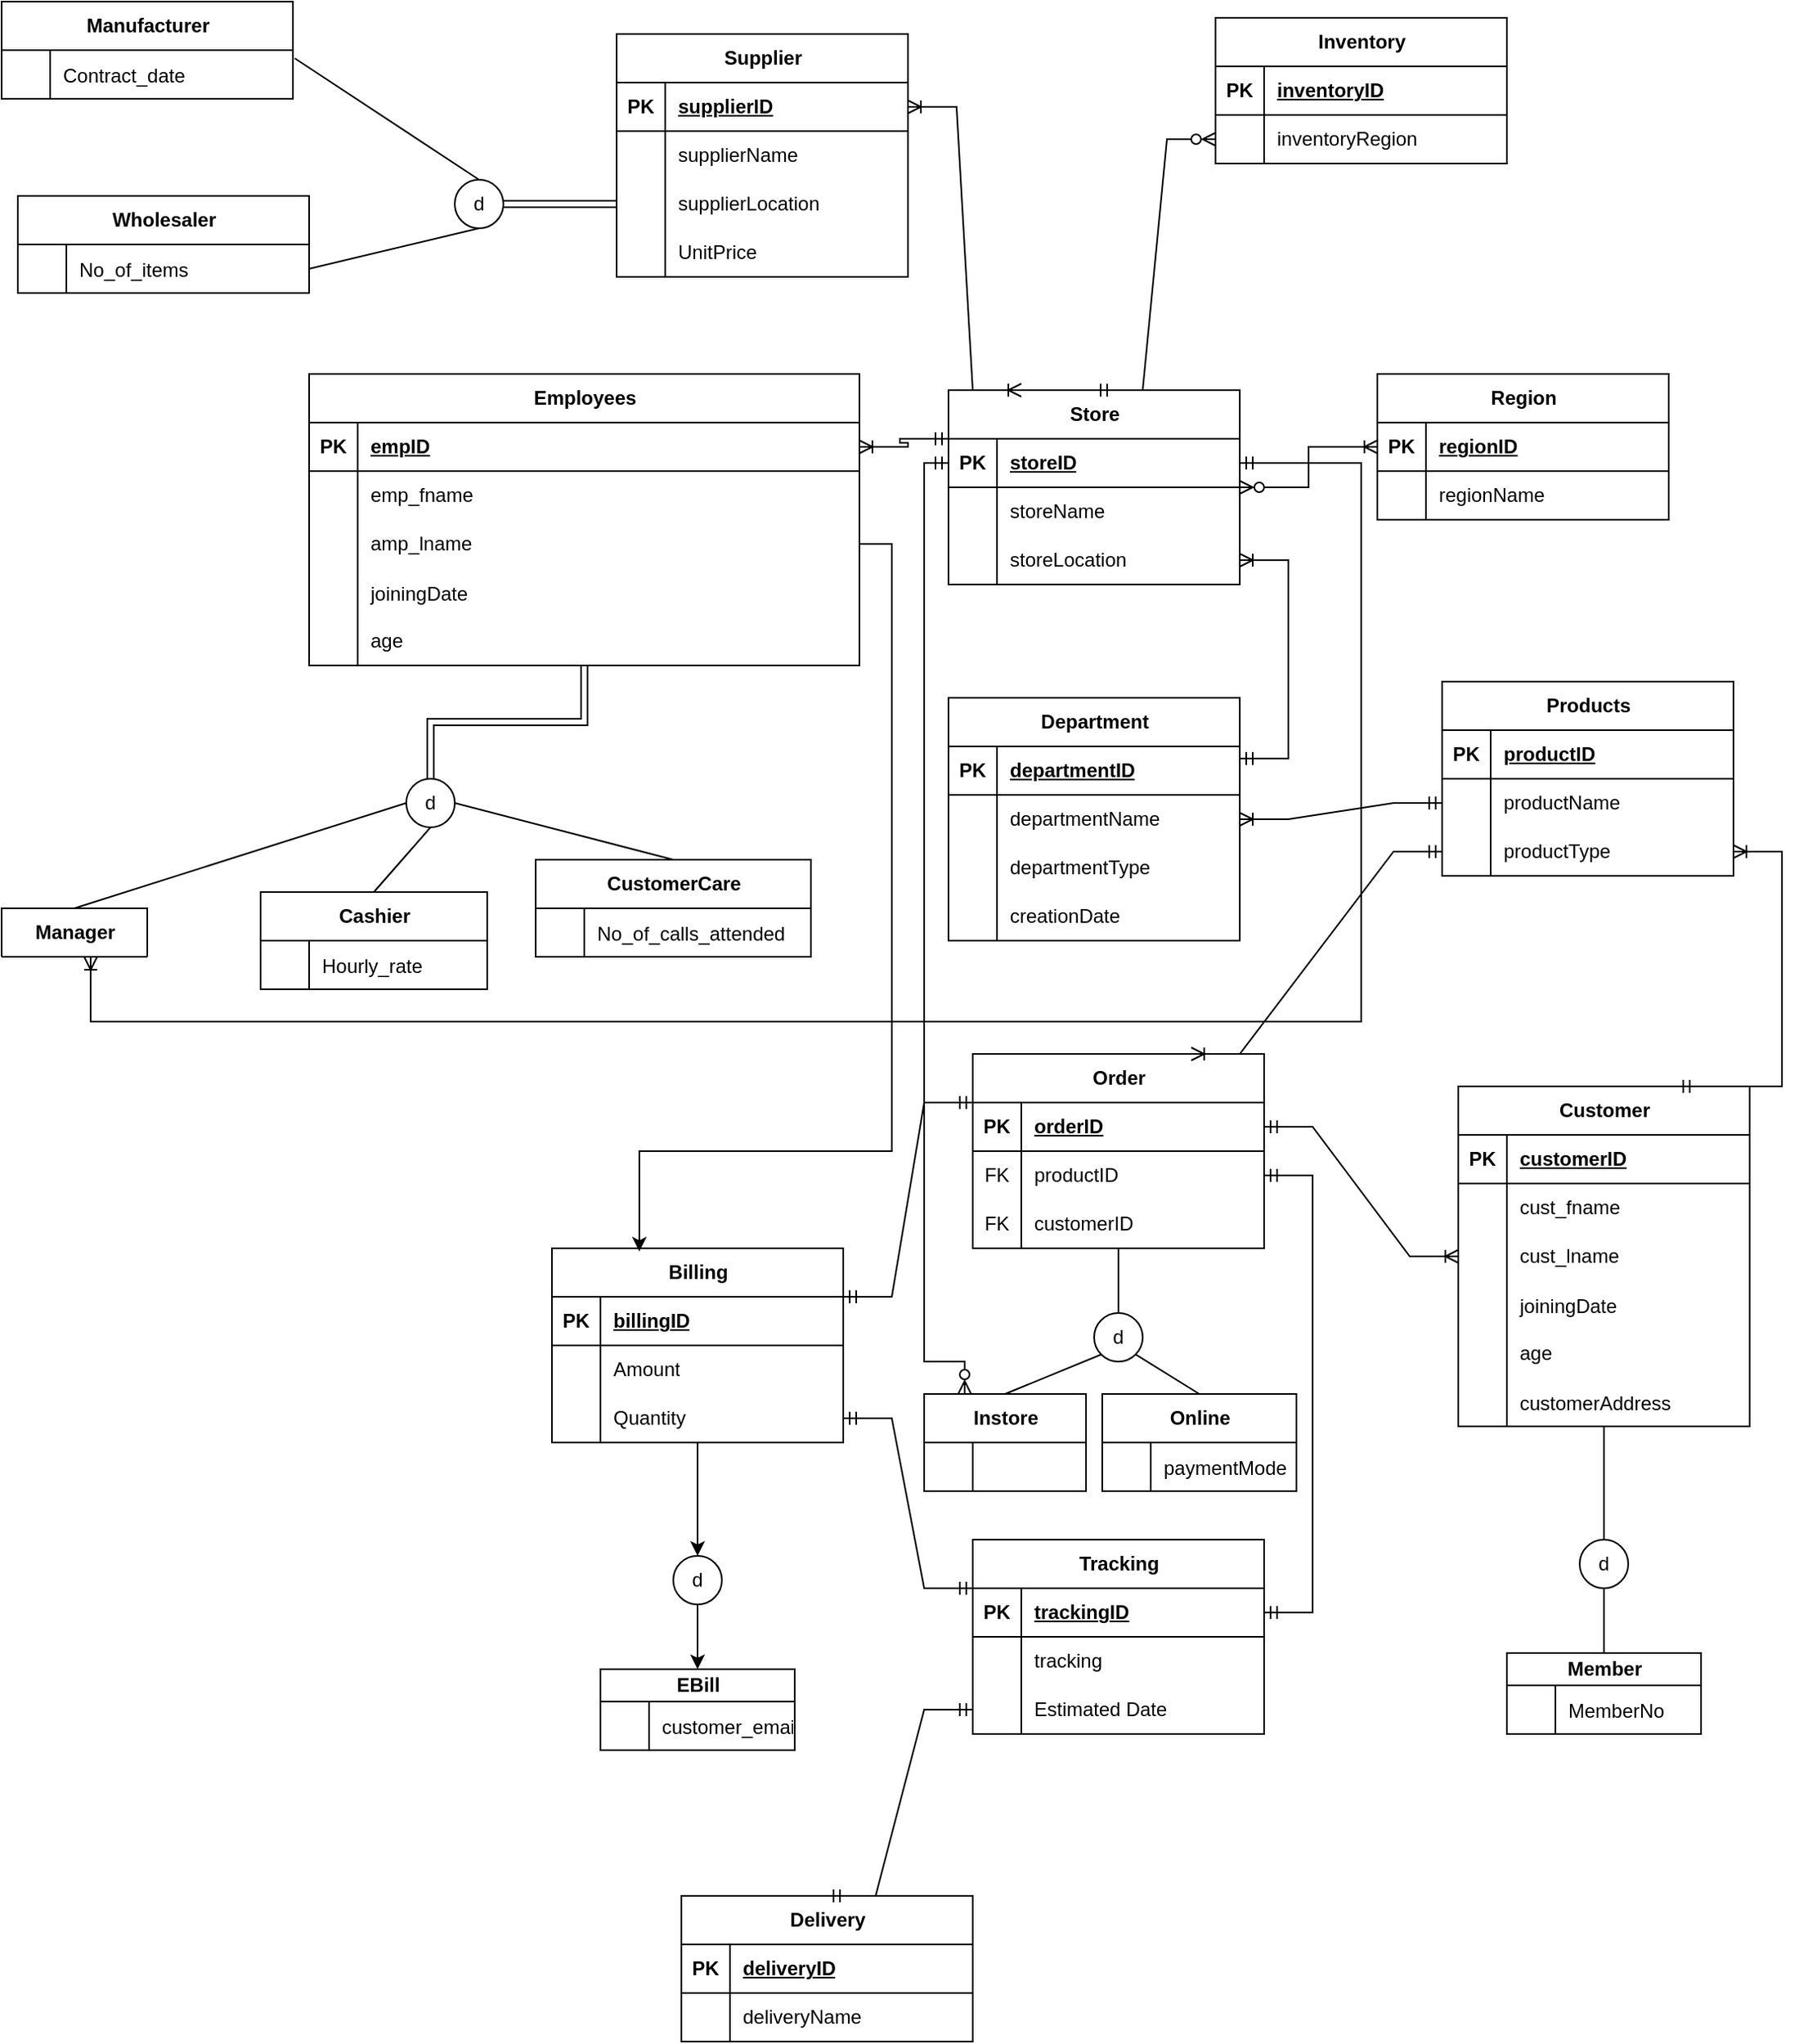 <mxfile version="22.0.8" type="device">
  <diagram name="Page-1" id="-KFoxts-gmvwRV3ok0JK">
    <mxGraphModel dx="806" dy="1618" grid="1" gridSize="10" guides="1" tooltips="1" connect="1" arrows="1" fold="1" page="1" pageScale="1" pageWidth="850" pageHeight="1100" math="0" shadow="0">
      <root>
        <mxCell id="0" />
        <mxCell id="1" parent="0" />
        <mxCell id="SaA6kvgiP9GIdPza79EF-3" style="rounded=0;orthogonalLoop=1;jettySize=auto;html=1;entryX=0.5;entryY=0;entryDx=0;entryDy=0;edgeStyle=orthogonalEdgeStyle;endArrow=none;endFill=0;shape=link;" parent="1" source="yIXzh630-CdoirEy8PdZ-1" target="SaA6kvgiP9GIdPza79EF-1" edge="1">
          <mxGeometry relative="1" as="geometry" />
        </mxCell>
        <mxCell id="yIXzh630-CdoirEy8PdZ-1" value="Employees" style="shape=table;startSize=30;container=1;collapsible=1;childLayout=tableLayout;fixedRows=1;rowLines=0;fontStyle=1;align=center;resizeLast=1;html=1;" parent="1" vertex="1">
          <mxGeometry x="700" y="10" width="340" height="180" as="geometry" />
        </mxCell>
        <mxCell id="yIXzh630-CdoirEy8PdZ-2" value="" style="shape=tableRow;horizontal=0;startSize=0;swimlaneHead=0;swimlaneBody=0;fillColor=none;collapsible=0;dropTarget=0;points=[[0,0.5],[1,0.5]];portConstraint=eastwest;top=0;left=0;right=0;bottom=1;" parent="yIXzh630-CdoirEy8PdZ-1" vertex="1">
          <mxGeometry y="30" width="340" height="30" as="geometry" />
        </mxCell>
        <mxCell id="yIXzh630-CdoirEy8PdZ-3" value="PK" style="shape=partialRectangle;connectable=0;fillColor=none;top=0;left=0;bottom=0;right=0;fontStyle=1;overflow=hidden;whiteSpace=wrap;html=1;" parent="yIXzh630-CdoirEy8PdZ-2" vertex="1">
          <mxGeometry width="30" height="30" as="geometry">
            <mxRectangle width="30" height="30" as="alternateBounds" />
          </mxGeometry>
        </mxCell>
        <mxCell id="yIXzh630-CdoirEy8PdZ-4" value="empID" style="shape=partialRectangle;connectable=0;fillColor=none;top=0;left=0;bottom=0;right=0;align=left;spacingLeft=6;fontStyle=5;overflow=hidden;whiteSpace=wrap;html=1;" parent="yIXzh630-CdoirEy8PdZ-2" vertex="1">
          <mxGeometry x="30" width="310" height="30" as="geometry">
            <mxRectangle width="310" height="30" as="alternateBounds" />
          </mxGeometry>
        </mxCell>
        <mxCell id="yIXzh630-CdoirEy8PdZ-5" value="" style="shape=tableRow;horizontal=0;startSize=0;swimlaneHead=0;swimlaneBody=0;fillColor=none;collapsible=0;dropTarget=0;points=[[0,0.5],[1,0.5]];portConstraint=eastwest;top=0;left=0;right=0;bottom=0;" parent="yIXzh630-CdoirEy8PdZ-1" vertex="1">
          <mxGeometry y="60" width="340" height="30" as="geometry" />
        </mxCell>
        <mxCell id="yIXzh630-CdoirEy8PdZ-6" value="" style="shape=partialRectangle;connectable=0;fillColor=none;top=0;left=0;bottom=0;right=0;editable=1;overflow=hidden;whiteSpace=wrap;html=1;" parent="yIXzh630-CdoirEy8PdZ-5" vertex="1">
          <mxGeometry width="30" height="30" as="geometry">
            <mxRectangle width="30" height="30" as="alternateBounds" />
          </mxGeometry>
        </mxCell>
        <mxCell id="yIXzh630-CdoirEy8PdZ-7" value="emp_fname" style="shape=partialRectangle;connectable=0;fillColor=none;top=0;left=0;bottom=0;right=0;align=left;spacingLeft=6;overflow=hidden;whiteSpace=wrap;html=1;" parent="yIXzh630-CdoirEy8PdZ-5" vertex="1">
          <mxGeometry x="30" width="310" height="30" as="geometry">
            <mxRectangle width="310" height="30" as="alternateBounds" />
          </mxGeometry>
        </mxCell>
        <mxCell id="yIXzh630-CdoirEy8PdZ-8" value="" style="shape=tableRow;horizontal=0;startSize=0;swimlaneHead=0;swimlaneBody=0;fillColor=none;collapsible=0;dropTarget=0;points=[[0,0.5],[1,0.5]];portConstraint=eastwest;top=0;left=0;right=0;bottom=0;" parent="yIXzh630-CdoirEy8PdZ-1" vertex="1">
          <mxGeometry y="90" width="340" height="30" as="geometry" />
        </mxCell>
        <mxCell id="yIXzh630-CdoirEy8PdZ-9" value="" style="shape=partialRectangle;connectable=0;fillColor=none;top=0;left=0;bottom=0;right=0;editable=1;overflow=hidden;whiteSpace=wrap;html=1;" parent="yIXzh630-CdoirEy8PdZ-8" vertex="1">
          <mxGeometry width="30" height="30" as="geometry">
            <mxRectangle width="30" height="30" as="alternateBounds" />
          </mxGeometry>
        </mxCell>
        <mxCell id="yIXzh630-CdoirEy8PdZ-10" value="amp_lname" style="shape=partialRectangle;connectable=0;fillColor=none;top=0;left=0;bottom=0;right=0;align=left;spacingLeft=6;overflow=hidden;whiteSpace=wrap;html=1;" parent="yIXzh630-CdoirEy8PdZ-8" vertex="1">
          <mxGeometry x="30" width="310" height="30" as="geometry">
            <mxRectangle width="310" height="30" as="alternateBounds" />
          </mxGeometry>
        </mxCell>
        <mxCell id="yIXzh630-CdoirEy8PdZ-14" value="" style="shape=tableRow;horizontal=0;startSize=0;swimlaneHead=0;swimlaneBody=0;fillColor=none;collapsible=0;dropTarget=0;points=[[0,0.5],[1,0.5]];portConstraint=eastwest;top=0;left=0;right=0;bottom=0;" parent="yIXzh630-CdoirEy8PdZ-1" vertex="1">
          <mxGeometry y="120" width="340" height="30" as="geometry" />
        </mxCell>
        <mxCell id="yIXzh630-CdoirEy8PdZ-15" value="" style="shape=partialRectangle;connectable=0;fillColor=none;top=0;left=0;bottom=0;right=0;editable=1;overflow=hidden;" parent="yIXzh630-CdoirEy8PdZ-14" vertex="1">
          <mxGeometry width="30" height="30" as="geometry">
            <mxRectangle width="30" height="30" as="alternateBounds" />
          </mxGeometry>
        </mxCell>
        <mxCell id="yIXzh630-CdoirEy8PdZ-16" value="joiningDate" style="shape=partialRectangle;connectable=0;fillColor=none;top=0;left=0;bottom=0;right=0;align=left;spacingLeft=6;overflow=hidden;" parent="yIXzh630-CdoirEy8PdZ-14" vertex="1">
          <mxGeometry x="30" width="310" height="30" as="geometry">
            <mxRectangle width="310" height="30" as="alternateBounds" />
          </mxGeometry>
        </mxCell>
        <mxCell id="yIXzh630-CdoirEy8PdZ-11" value="" style="shape=tableRow;horizontal=0;startSize=0;swimlaneHead=0;swimlaneBody=0;fillColor=none;collapsible=0;dropTarget=0;points=[[0,0.5],[1,0.5]];portConstraint=eastwest;top=0;left=0;right=0;bottom=0;" parent="yIXzh630-CdoirEy8PdZ-1" vertex="1">
          <mxGeometry y="150" width="340" height="30" as="geometry" />
        </mxCell>
        <mxCell id="yIXzh630-CdoirEy8PdZ-12" value="" style="shape=partialRectangle;connectable=0;fillColor=none;top=0;left=0;bottom=0;right=0;editable=1;overflow=hidden;whiteSpace=wrap;html=1;" parent="yIXzh630-CdoirEy8PdZ-11" vertex="1">
          <mxGeometry width="30" height="30" as="geometry">
            <mxRectangle width="30" height="30" as="alternateBounds" />
          </mxGeometry>
        </mxCell>
        <mxCell id="yIXzh630-CdoirEy8PdZ-13" value="age" style="shape=partialRectangle;connectable=0;fillColor=none;top=0;left=0;bottom=0;right=0;align=left;spacingLeft=6;overflow=hidden;whiteSpace=wrap;html=1;" parent="yIXzh630-CdoirEy8PdZ-11" vertex="1">
          <mxGeometry x="30" width="310" height="30" as="geometry">
            <mxRectangle width="310" height="30" as="alternateBounds" />
          </mxGeometry>
        </mxCell>
        <mxCell id="yIXzh630-CdoirEy8PdZ-17" value="Department" style="shape=table;startSize=30;container=1;collapsible=1;childLayout=tableLayout;fixedRows=1;rowLines=0;fontStyle=1;align=center;resizeLast=1;html=1;" parent="1" vertex="1">
          <mxGeometry x="1095" y="210" width="180" height="150" as="geometry" />
        </mxCell>
        <mxCell id="yIXzh630-CdoirEy8PdZ-18" value="" style="shape=tableRow;horizontal=0;startSize=0;swimlaneHead=0;swimlaneBody=0;fillColor=none;collapsible=0;dropTarget=0;points=[[0,0.5],[1,0.5]];portConstraint=eastwest;top=0;left=0;right=0;bottom=1;" parent="yIXzh630-CdoirEy8PdZ-17" vertex="1">
          <mxGeometry y="30" width="180" height="30" as="geometry" />
        </mxCell>
        <mxCell id="yIXzh630-CdoirEy8PdZ-19" value="PK" style="shape=partialRectangle;connectable=0;fillColor=none;top=0;left=0;bottom=0;right=0;fontStyle=1;overflow=hidden;whiteSpace=wrap;html=1;" parent="yIXzh630-CdoirEy8PdZ-18" vertex="1">
          <mxGeometry width="30" height="30" as="geometry">
            <mxRectangle width="30" height="30" as="alternateBounds" />
          </mxGeometry>
        </mxCell>
        <mxCell id="yIXzh630-CdoirEy8PdZ-20" value="departmentID" style="shape=partialRectangle;connectable=0;fillColor=none;top=0;left=0;bottom=0;right=0;align=left;spacingLeft=6;fontStyle=5;overflow=hidden;whiteSpace=wrap;html=1;" parent="yIXzh630-CdoirEy8PdZ-18" vertex="1">
          <mxGeometry x="30" width="150" height="30" as="geometry">
            <mxRectangle width="150" height="30" as="alternateBounds" />
          </mxGeometry>
        </mxCell>
        <mxCell id="yIXzh630-CdoirEy8PdZ-21" value="" style="shape=tableRow;horizontal=0;startSize=0;swimlaneHead=0;swimlaneBody=0;fillColor=none;collapsible=0;dropTarget=0;points=[[0,0.5],[1,0.5]];portConstraint=eastwest;top=0;left=0;right=0;bottom=0;" parent="yIXzh630-CdoirEy8PdZ-17" vertex="1">
          <mxGeometry y="60" width="180" height="30" as="geometry" />
        </mxCell>
        <mxCell id="yIXzh630-CdoirEy8PdZ-22" value="" style="shape=partialRectangle;connectable=0;fillColor=none;top=0;left=0;bottom=0;right=0;editable=1;overflow=hidden;whiteSpace=wrap;html=1;" parent="yIXzh630-CdoirEy8PdZ-21" vertex="1">
          <mxGeometry width="30" height="30" as="geometry">
            <mxRectangle width="30" height="30" as="alternateBounds" />
          </mxGeometry>
        </mxCell>
        <mxCell id="yIXzh630-CdoirEy8PdZ-23" value="departmentName" style="shape=partialRectangle;connectable=0;fillColor=none;top=0;left=0;bottom=0;right=0;align=left;spacingLeft=6;overflow=hidden;whiteSpace=wrap;html=1;" parent="yIXzh630-CdoirEy8PdZ-21" vertex="1">
          <mxGeometry x="30" width="150" height="30" as="geometry">
            <mxRectangle width="150" height="30" as="alternateBounds" />
          </mxGeometry>
        </mxCell>
        <mxCell id="yIXzh630-CdoirEy8PdZ-24" value="" style="shape=tableRow;horizontal=0;startSize=0;swimlaneHead=0;swimlaneBody=0;fillColor=none;collapsible=0;dropTarget=0;points=[[0,0.5],[1,0.5]];portConstraint=eastwest;top=0;left=0;right=0;bottom=0;" parent="yIXzh630-CdoirEy8PdZ-17" vertex="1">
          <mxGeometry y="90" width="180" height="30" as="geometry" />
        </mxCell>
        <mxCell id="yIXzh630-CdoirEy8PdZ-25" value="" style="shape=partialRectangle;connectable=0;fillColor=none;top=0;left=0;bottom=0;right=0;editable=1;overflow=hidden;whiteSpace=wrap;html=1;" parent="yIXzh630-CdoirEy8PdZ-24" vertex="1">
          <mxGeometry width="30" height="30" as="geometry">
            <mxRectangle width="30" height="30" as="alternateBounds" />
          </mxGeometry>
        </mxCell>
        <mxCell id="yIXzh630-CdoirEy8PdZ-26" value="departmentType" style="shape=partialRectangle;connectable=0;fillColor=none;top=0;left=0;bottom=0;right=0;align=left;spacingLeft=6;overflow=hidden;whiteSpace=wrap;html=1;" parent="yIXzh630-CdoirEy8PdZ-24" vertex="1">
          <mxGeometry x="30" width="150" height="30" as="geometry">
            <mxRectangle width="150" height="30" as="alternateBounds" />
          </mxGeometry>
        </mxCell>
        <mxCell id="yIXzh630-CdoirEy8PdZ-27" value="" style="shape=tableRow;horizontal=0;startSize=0;swimlaneHead=0;swimlaneBody=0;fillColor=none;collapsible=0;dropTarget=0;points=[[0,0.5],[1,0.5]];portConstraint=eastwest;top=0;left=0;right=0;bottom=0;" parent="yIXzh630-CdoirEy8PdZ-17" vertex="1">
          <mxGeometry y="120" width="180" height="30" as="geometry" />
        </mxCell>
        <mxCell id="yIXzh630-CdoirEy8PdZ-28" value="" style="shape=partialRectangle;connectable=0;fillColor=none;top=0;left=0;bottom=0;right=0;editable=1;overflow=hidden;whiteSpace=wrap;html=1;" parent="yIXzh630-CdoirEy8PdZ-27" vertex="1">
          <mxGeometry width="30" height="30" as="geometry">
            <mxRectangle width="30" height="30" as="alternateBounds" />
          </mxGeometry>
        </mxCell>
        <mxCell id="yIXzh630-CdoirEy8PdZ-29" value="creationDate" style="shape=partialRectangle;connectable=0;fillColor=none;top=0;left=0;bottom=0;right=0;align=left;spacingLeft=6;overflow=hidden;whiteSpace=wrap;html=1;" parent="yIXzh630-CdoirEy8PdZ-27" vertex="1">
          <mxGeometry x="30" width="150" height="30" as="geometry">
            <mxRectangle width="150" height="30" as="alternateBounds" />
          </mxGeometry>
        </mxCell>
        <mxCell id="yIXzh630-CdoirEy8PdZ-30" value="Supplier" style="shape=table;startSize=30;container=1;collapsible=1;childLayout=tableLayout;fixedRows=1;rowLines=0;fontStyle=1;align=center;resizeLast=1;html=1;" parent="1" vertex="1">
          <mxGeometry x="890" y="-200" width="180" height="150" as="geometry" />
        </mxCell>
        <mxCell id="yIXzh630-CdoirEy8PdZ-31" value="" style="shape=tableRow;horizontal=0;startSize=0;swimlaneHead=0;swimlaneBody=0;fillColor=none;collapsible=0;dropTarget=0;points=[[0,0.5],[1,0.5]];portConstraint=eastwest;top=0;left=0;right=0;bottom=1;" parent="yIXzh630-CdoirEy8PdZ-30" vertex="1">
          <mxGeometry y="30" width="180" height="30" as="geometry" />
        </mxCell>
        <mxCell id="yIXzh630-CdoirEy8PdZ-32" value="PK" style="shape=partialRectangle;connectable=0;fillColor=none;top=0;left=0;bottom=0;right=0;fontStyle=1;overflow=hidden;whiteSpace=wrap;html=1;" parent="yIXzh630-CdoirEy8PdZ-31" vertex="1">
          <mxGeometry width="30" height="30" as="geometry">
            <mxRectangle width="30" height="30" as="alternateBounds" />
          </mxGeometry>
        </mxCell>
        <mxCell id="yIXzh630-CdoirEy8PdZ-33" value="supplierID" style="shape=partialRectangle;connectable=0;fillColor=none;top=0;left=0;bottom=0;right=0;align=left;spacingLeft=6;fontStyle=5;overflow=hidden;whiteSpace=wrap;html=1;" parent="yIXzh630-CdoirEy8PdZ-31" vertex="1">
          <mxGeometry x="30" width="150" height="30" as="geometry">
            <mxRectangle width="150" height="30" as="alternateBounds" />
          </mxGeometry>
        </mxCell>
        <mxCell id="yIXzh630-CdoirEy8PdZ-34" value="" style="shape=tableRow;horizontal=0;startSize=0;swimlaneHead=0;swimlaneBody=0;fillColor=none;collapsible=0;dropTarget=0;points=[[0,0.5],[1,0.5]];portConstraint=eastwest;top=0;left=0;right=0;bottom=0;" parent="yIXzh630-CdoirEy8PdZ-30" vertex="1">
          <mxGeometry y="60" width="180" height="30" as="geometry" />
        </mxCell>
        <mxCell id="yIXzh630-CdoirEy8PdZ-35" value="" style="shape=partialRectangle;connectable=0;fillColor=none;top=0;left=0;bottom=0;right=0;editable=1;overflow=hidden;whiteSpace=wrap;html=1;" parent="yIXzh630-CdoirEy8PdZ-34" vertex="1">
          <mxGeometry width="30" height="30" as="geometry">
            <mxRectangle width="30" height="30" as="alternateBounds" />
          </mxGeometry>
        </mxCell>
        <mxCell id="yIXzh630-CdoirEy8PdZ-36" value="supplierName" style="shape=partialRectangle;connectable=0;fillColor=none;top=0;left=0;bottom=0;right=0;align=left;spacingLeft=6;overflow=hidden;whiteSpace=wrap;html=1;" parent="yIXzh630-CdoirEy8PdZ-34" vertex="1">
          <mxGeometry x="30" width="150" height="30" as="geometry">
            <mxRectangle width="150" height="30" as="alternateBounds" />
          </mxGeometry>
        </mxCell>
        <mxCell id="yIXzh630-CdoirEy8PdZ-37" value="" style="shape=tableRow;horizontal=0;startSize=0;swimlaneHead=0;swimlaneBody=0;fillColor=none;collapsible=0;dropTarget=0;points=[[0,0.5],[1,0.5]];portConstraint=eastwest;top=0;left=0;right=0;bottom=0;" parent="yIXzh630-CdoirEy8PdZ-30" vertex="1">
          <mxGeometry y="90" width="180" height="30" as="geometry" />
        </mxCell>
        <mxCell id="yIXzh630-CdoirEy8PdZ-38" value="" style="shape=partialRectangle;connectable=0;fillColor=none;top=0;left=0;bottom=0;right=0;editable=1;overflow=hidden;whiteSpace=wrap;html=1;" parent="yIXzh630-CdoirEy8PdZ-37" vertex="1">
          <mxGeometry width="30" height="30" as="geometry">
            <mxRectangle width="30" height="30" as="alternateBounds" />
          </mxGeometry>
        </mxCell>
        <mxCell id="yIXzh630-CdoirEy8PdZ-39" value="supplierLocation" style="shape=partialRectangle;connectable=0;fillColor=none;top=0;left=0;bottom=0;right=0;align=left;spacingLeft=6;overflow=hidden;whiteSpace=wrap;html=1;" parent="yIXzh630-CdoirEy8PdZ-37" vertex="1">
          <mxGeometry x="30" width="150" height="30" as="geometry">
            <mxRectangle width="150" height="30" as="alternateBounds" />
          </mxGeometry>
        </mxCell>
        <mxCell id="yIXzh630-CdoirEy8PdZ-40" value="" style="shape=tableRow;horizontal=0;startSize=0;swimlaneHead=0;swimlaneBody=0;fillColor=none;collapsible=0;dropTarget=0;points=[[0,0.5],[1,0.5]];portConstraint=eastwest;top=0;left=0;right=0;bottom=0;" parent="yIXzh630-CdoirEy8PdZ-30" vertex="1">
          <mxGeometry y="120" width="180" height="30" as="geometry" />
        </mxCell>
        <mxCell id="yIXzh630-CdoirEy8PdZ-41" value="" style="shape=partialRectangle;connectable=0;fillColor=none;top=0;left=0;bottom=0;right=0;editable=1;overflow=hidden;whiteSpace=wrap;html=1;" parent="yIXzh630-CdoirEy8PdZ-40" vertex="1">
          <mxGeometry width="30" height="30" as="geometry">
            <mxRectangle width="30" height="30" as="alternateBounds" />
          </mxGeometry>
        </mxCell>
        <mxCell id="yIXzh630-CdoirEy8PdZ-42" value="UnitPrice" style="shape=partialRectangle;connectable=0;fillColor=none;top=0;left=0;bottom=0;right=0;align=left;spacingLeft=6;overflow=hidden;whiteSpace=wrap;html=1;" parent="yIXzh630-CdoirEy8PdZ-40" vertex="1">
          <mxGeometry x="30" width="150" height="30" as="geometry">
            <mxRectangle width="150" height="30" as="alternateBounds" />
          </mxGeometry>
        </mxCell>
        <mxCell id="yIXzh630-CdoirEy8PdZ-249" style="edgeStyle=orthogonalEdgeStyle;rounded=0;orthogonalLoop=1;jettySize=auto;html=1;entryX=0;entryY=0.5;entryDx=0;entryDy=0;startArrow=ERzeroToMany;startFill=0;endArrow=ERoneToMany;endFill=0;" parent="1" source="yIXzh630-CdoirEy8PdZ-87" target="yIXzh630-CdoirEy8PdZ-101" edge="1">
          <mxGeometry relative="1" as="geometry" />
        </mxCell>
        <mxCell id="yIXzh630-CdoirEy8PdZ-87" value="Store" style="shape=table;startSize=30;container=1;collapsible=1;childLayout=tableLayout;fixedRows=1;rowLines=0;fontStyle=1;align=center;resizeLast=1;html=1;" parent="1" vertex="1">
          <mxGeometry x="1095" y="20" width="180" height="120" as="geometry" />
        </mxCell>
        <mxCell id="yIXzh630-CdoirEy8PdZ-88" value="" style="shape=tableRow;horizontal=0;startSize=0;swimlaneHead=0;swimlaneBody=0;fillColor=none;collapsible=0;dropTarget=0;points=[[0,0.5],[1,0.5]];portConstraint=eastwest;top=0;left=0;right=0;bottom=1;" parent="yIXzh630-CdoirEy8PdZ-87" vertex="1">
          <mxGeometry y="30" width="180" height="30" as="geometry" />
        </mxCell>
        <mxCell id="yIXzh630-CdoirEy8PdZ-89" value="PK" style="shape=partialRectangle;connectable=0;fillColor=none;top=0;left=0;bottom=0;right=0;fontStyle=1;overflow=hidden;whiteSpace=wrap;html=1;" parent="yIXzh630-CdoirEy8PdZ-88" vertex="1">
          <mxGeometry width="30" height="30" as="geometry">
            <mxRectangle width="30" height="30" as="alternateBounds" />
          </mxGeometry>
        </mxCell>
        <mxCell id="yIXzh630-CdoirEy8PdZ-90" value="storeID" style="shape=partialRectangle;connectable=0;fillColor=none;top=0;left=0;bottom=0;right=0;align=left;spacingLeft=6;fontStyle=5;overflow=hidden;whiteSpace=wrap;html=1;" parent="yIXzh630-CdoirEy8PdZ-88" vertex="1">
          <mxGeometry x="30" width="150" height="30" as="geometry">
            <mxRectangle width="150" height="30" as="alternateBounds" />
          </mxGeometry>
        </mxCell>
        <mxCell id="yIXzh630-CdoirEy8PdZ-91" value="" style="shape=tableRow;horizontal=0;startSize=0;swimlaneHead=0;swimlaneBody=0;fillColor=none;collapsible=0;dropTarget=0;points=[[0,0.5],[1,0.5]];portConstraint=eastwest;top=0;left=0;right=0;bottom=0;" parent="yIXzh630-CdoirEy8PdZ-87" vertex="1">
          <mxGeometry y="60" width="180" height="30" as="geometry" />
        </mxCell>
        <mxCell id="yIXzh630-CdoirEy8PdZ-92" value="" style="shape=partialRectangle;connectable=0;fillColor=none;top=0;left=0;bottom=0;right=0;editable=1;overflow=hidden;whiteSpace=wrap;html=1;" parent="yIXzh630-CdoirEy8PdZ-91" vertex="1">
          <mxGeometry width="30" height="30" as="geometry">
            <mxRectangle width="30" height="30" as="alternateBounds" />
          </mxGeometry>
        </mxCell>
        <mxCell id="yIXzh630-CdoirEy8PdZ-93" value="storeName" style="shape=partialRectangle;connectable=0;fillColor=none;top=0;left=0;bottom=0;right=0;align=left;spacingLeft=6;overflow=hidden;whiteSpace=wrap;html=1;" parent="yIXzh630-CdoirEy8PdZ-91" vertex="1">
          <mxGeometry x="30" width="150" height="30" as="geometry">
            <mxRectangle width="150" height="30" as="alternateBounds" />
          </mxGeometry>
        </mxCell>
        <mxCell id="yIXzh630-CdoirEy8PdZ-94" value="" style="shape=tableRow;horizontal=0;startSize=0;swimlaneHead=0;swimlaneBody=0;fillColor=none;collapsible=0;dropTarget=0;points=[[0,0.5],[1,0.5]];portConstraint=eastwest;top=0;left=0;right=0;bottom=0;" parent="yIXzh630-CdoirEy8PdZ-87" vertex="1">
          <mxGeometry y="90" width="180" height="30" as="geometry" />
        </mxCell>
        <mxCell id="yIXzh630-CdoirEy8PdZ-95" value="" style="shape=partialRectangle;connectable=0;fillColor=none;top=0;left=0;bottom=0;right=0;editable=1;overflow=hidden;whiteSpace=wrap;html=1;" parent="yIXzh630-CdoirEy8PdZ-94" vertex="1">
          <mxGeometry width="30" height="30" as="geometry">
            <mxRectangle width="30" height="30" as="alternateBounds" />
          </mxGeometry>
        </mxCell>
        <mxCell id="yIXzh630-CdoirEy8PdZ-96" value="storeLocation" style="shape=partialRectangle;connectable=0;fillColor=none;top=0;left=0;bottom=0;right=0;align=left;spacingLeft=6;overflow=hidden;whiteSpace=wrap;html=1;" parent="yIXzh630-CdoirEy8PdZ-94" vertex="1">
          <mxGeometry x="30" width="150" height="30" as="geometry">
            <mxRectangle width="150" height="30" as="alternateBounds" />
          </mxGeometry>
        </mxCell>
        <mxCell id="yIXzh630-CdoirEy8PdZ-100" value="Region" style="shape=table;startSize=30;container=1;collapsible=1;childLayout=tableLayout;fixedRows=1;rowLines=0;fontStyle=1;align=center;resizeLast=1;html=1;" parent="1" vertex="1">
          <mxGeometry x="1360" y="10" width="180" height="90" as="geometry" />
        </mxCell>
        <mxCell id="yIXzh630-CdoirEy8PdZ-101" value="" style="shape=tableRow;horizontal=0;startSize=0;swimlaneHead=0;swimlaneBody=0;fillColor=none;collapsible=0;dropTarget=0;points=[[0,0.5],[1,0.5]];portConstraint=eastwest;top=0;left=0;right=0;bottom=1;" parent="yIXzh630-CdoirEy8PdZ-100" vertex="1">
          <mxGeometry y="30" width="180" height="30" as="geometry" />
        </mxCell>
        <mxCell id="yIXzh630-CdoirEy8PdZ-102" value="PK" style="shape=partialRectangle;connectable=0;fillColor=none;top=0;left=0;bottom=0;right=0;fontStyle=1;overflow=hidden;whiteSpace=wrap;html=1;" parent="yIXzh630-CdoirEy8PdZ-101" vertex="1">
          <mxGeometry width="30" height="30" as="geometry">
            <mxRectangle width="30" height="30" as="alternateBounds" />
          </mxGeometry>
        </mxCell>
        <mxCell id="yIXzh630-CdoirEy8PdZ-103" value="regionID" style="shape=partialRectangle;connectable=0;fillColor=none;top=0;left=0;bottom=0;right=0;align=left;spacingLeft=6;fontStyle=5;overflow=hidden;whiteSpace=wrap;html=1;" parent="yIXzh630-CdoirEy8PdZ-101" vertex="1">
          <mxGeometry x="30" width="150" height="30" as="geometry">
            <mxRectangle width="150" height="30" as="alternateBounds" />
          </mxGeometry>
        </mxCell>
        <mxCell id="yIXzh630-CdoirEy8PdZ-104" value="" style="shape=tableRow;horizontal=0;startSize=0;swimlaneHead=0;swimlaneBody=0;fillColor=none;collapsible=0;dropTarget=0;points=[[0,0.5],[1,0.5]];portConstraint=eastwest;top=0;left=0;right=0;bottom=0;" parent="yIXzh630-CdoirEy8PdZ-100" vertex="1">
          <mxGeometry y="60" width="180" height="30" as="geometry" />
        </mxCell>
        <mxCell id="yIXzh630-CdoirEy8PdZ-105" value="" style="shape=partialRectangle;connectable=0;fillColor=none;top=0;left=0;bottom=0;right=0;editable=1;overflow=hidden;whiteSpace=wrap;html=1;" parent="yIXzh630-CdoirEy8PdZ-104" vertex="1">
          <mxGeometry width="30" height="30" as="geometry">
            <mxRectangle width="30" height="30" as="alternateBounds" />
          </mxGeometry>
        </mxCell>
        <mxCell id="yIXzh630-CdoirEy8PdZ-106" value="regionName" style="shape=partialRectangle;connectable=0;fillColor=none;top=0;left=0;bottom=0;right=0;align=left;spacingLeft=6;overflow=hidden;whiteSpace=wrap;html=1;" parent="yIXzh630-CdoirEy8PdZ-104" vertex="1">
          <mxGeometry x="30" width="150" height="30" as="geometry">
            <mxRectangle width="150" height="30" as="alternateBounds" />
          </mxGeometry>
        </mxCell>
        <mxCell id="SaA6kvgiP9GIdPza79EF-115" style="edgeStyle=orthogonalEdgeStyle;rounded=0;orthogonalLoop=1;jettySize=auto;html=1;" parent="1" source="yIXzh630-CdoirEy8PdZ-113" target="SaA6kvgiP9GIdPza79EF-110" edge="1">
          <mxGeometry relative="1" as="geometry" />
        </mxCell>
        <mxCell id="yIXzh630-CdoirEy8PdZ-113" value="Billing" style="shape=table;startSize=30;container=1;collapsible=1;childLayout=tableLayout;fixedRows=1;rowLines=0;fontStyle=1;align=center;resizeLast=1;html=1;" parent="1" vertex="1">
          <mxGeometry x="850" y="550" width="180" height="120" as="geometry" />
        </mxCell>
        <mxCell id="yIXzh630-CdoirEy8PdZ-114" value="" style="shape=tableRow;horizontal=0;startSize=0;swimlaneHead=0;swimlaneBody=0;fillColor=none;collapsible=0;dropTarget=0;points=[[0,0.5],[1,0.5]];portConstraint=eastwest;top=0;left=0;right=0;bottom=1;" parent="yIXzh630-CdoirEy8PdZ-113" vertex="1">
          <mxGeometry y="30" width="180" height="30" as="geometry" />
        </mxCell>
        <mxCell id="yIXzh630-CdoirEy8PdZ-115" value="PK" style="shape=partialRectangle;connectable=0;fillColor=none;top=0;left=0;bottom=0;right=0;fontStyle=1;overflow=hidden;whiteSpace=wrap;html=1;" parent="yIXzh630-CdoirEy8PdZ-114" vertex="1">
          <mxGeometry width="30" height="30" as="geometry">
            <mxRectangle width="30" height="30" as="alternateBounds" />
          </mxGeometry>
        </mxCell>
        <mxCell id="yIXzh630-CdoirEy8PdZ-116" value="billingID" style="shape=partialRectangle;connectable=0;fillColor=none;top=0;left=0;bottom=0;right=0;align=left;spacingLeft=6;fontStyle=5;overflow=hidden;whiteSpace=wrap;html=1;" parent="yIXzh630-CdoirEy8PdZ-114" vertex="1">
          <mxGeometry x="30" width="150" height="30" as="geometry">
            <mxRectangle width="150" height="30" as="alternateBounds" />
          </mxGeometry>
        </mxCell>
        <mxCell id="yIXzh630-CdoirEy8PdZ-117" value="" style="shape=tableRow;horizontal=0;startSize=0;swimlaneHead=0;swimlaneBody=0;fillColor=none;collapsible=0;dropTarget=0;points=[[0,0.5],[1,0.5]];portConstraint=eastwest;top=0;left=0;right=0;bottom=0;" parent="yIXzh630-CdoirEy8PdZ-113" vertex="1">
          <mxGeometry y="60" width="180" height="30" as="geometry" />
        </mxCell>
        <mxCell id="yIXzh630-CdoirEy8PdZ-118" value="" style="shape=partialRectangle;connectable=0;fillColor=none;top=0;left=0;bottom=0;right=0;editable=1;overflow=hidden;whiteSpace=wrap;html=1;" parent="yIXzh630-CdoirEy8PdZ-117" vertex="1">
          <mxGeometry width="30" height="30" as="geometry">
            <mxRectangle width="30" height="30" as="alternateBounds" />
          </mxGeometry>
        </mxCell>
        <mxCell id="yIXzh630-CdoirEy8PdZ-119" value="Amount" style="shape=partialRectangle;connectable=0;fillColor=none;top=0;left=0;bottom=0;right=0;align=left;spacingLeft=6;overflow=hidden;whiteSpace=wrap;html=1;" parent="yIXzh630-CdoirEy8PdZ-117" vertex="1">
          <mxGeometry x="30" width="150" height="30" as="geometry">
            <mxRectangle width="150" height="30" as="alternateBounds" />
          </mxGeometry>
        </mxCell>
        <mxCell id="yIXzh630-CdoirEy8PdZ-120" value="" style="shape=tableRow;horizontal=0;startSize=0;swimlaneHead=0;swimlaneBody=0;fillColor=none;collapsible=0;dropTarget=0;points=[[0,0.5],[1,0.5]];portConstraint=eastwest;top=0;left=0;right=0;bottom=0;" parent="yIXzh630-CdoirEy8PdZ-113" vertex="1">
          <mxGeometry y="90" width="180" height="30" as="geometry" />
        </mxCell>
        <mxCell id="yIXzh630-CdoirEy8PdZ-121" value="" style="shape=partialRectangle;connectable=0;fillColor=none;top=0;left=0;bottom=0;right=0;editable=1;overflow=hidden;whiteSpace=wrap;html=1;" parent="yIXzh630-CdoirEy8PdZ-120" vertex="1">
          <mxGeometry width="30" height="30" as="geometry">
            <mxRectangle width="30" height="30" as="alternateBounds" />
          </mxGeometry>
        </mxCell>
        <mxCell id="yIXzh630-CdoirEy8PdZ-122" value="Quantity" style="shape=partialRectangle;connectable=0;fillColor=none;top=0;left=0;bottom=0;right=0;align=left;spacingLeft=6;overflow=hidden;whiteSpace=wrap;html=1;" parent="yIXzh630-CdoirEy8PdZ-120" vertex="1">
          <mxGeometry x="30" width="150" height="30" as="geometry">
            <mxRectangle width="150" height="30" as="alternateBounds" />
          </mxGeometry>
        </mxCell>
        <mxCell id="SaA6kvgiP9GIdPza79EF-96" style="edgeStyle=orthogonalEdgeStyle;rounded=0;orthogonalLoop=1;jettySize=auto;html=1;entryX=0.5;entryY=0;entryDx=0;entryDy=0;endArrow=none;endFill=0;" parent="1" source="yIXzh630-CdoirEy8PdZ-139" target="SaA6kvgiP9GIdPza79EF-94" edge="1">
          <mxGeometry relative="1" as="geometry" />
        </mxCell>
        <mxCell id="yIXzh630-CdoirEy8PdZ-139" value="Customer" style="shape=table;startSize=30;container=1;collapsible=1;childLayout=tableLayout;fixedRows=1;rowLines=0;fontStyle=1;align=center;resizeLast=1;html=1;" parent="1" vertex="1">
          <mxGeometry x="1410" y="450" width="180" height="210" as="geometry" />
        </mxCell>
        <mxCell id="yIXzh630-CdoirEy8PdZ-140" value="" style="shape=tableRow;horizontal=0;startSize=0;swimlaneHead=0;swimlaneBody=0;fillColor=none;collapsible=0;dropTarget=0;points=[[0,0.5],[1,0.5]];portConstraint=eastwest;top=0;left=0;right=0;bottom=1;" parent="yIXzh630-CdoirEy8PdZ-139" vertex="1">
          <mxGeometry y="30" width="180" height="30" as="geometry" />
        </mxCell>
        <mxCell id="yIXzh630-CdoirEy8PdZ-141" value="PK" style="shape=partialRectangle;connectable=0;fillColor=none;top=0;left=0;bottom=0;right=0;fontStyle=1;overflow=hidden;whiteSpace=wrap;html=1;" parent="yIXzh630-CdoirEy8PdZ-140" vertex="1">
          <mxGeometry width="30" height="30" as="geometry">
            <mxRectangle width="30" height="30" as="alternateBounds" />
          </mxGeometry>
        </mxCell>
        <mxCell id="yIXzh630-CdoirEy8PdZ-142" value="customerID" style="shape=partialRectangle;connectable=0;fillColor=none;top=0;left=0;bottom=0;right=0;align=left;spacingLeft=6;fontStyle=5;overflow=hidden;whiteSpace=wrap;html=1;" parent="yIXzh630-CdoirEy8PdZ-140" vertex="1">
          <mxGeometry x="30" width="150" height="30" as="geometry">
            <mxRectangle width="150" height="30" as="alternateBounds" />
          </mxGeometry>
        </mxCell>
        <mxCell id="yIXzh630-CdoirEy8PdZ-143" value="" style="shape=tableRow;horizontal=0;startSize=0;swimlaneHead=0;swimlaneBody=0;fillColor=none;collapsible=0;dropTarget=0;points=[[0,0.5],[1,0.5]];portConstraint=eastwest;top=0;left=0;right=0;bottom=0;" parent="yIXzh630-CdoirEy8PdZ-139" vertex="1">
          <mxGeometry y="60" width="180" height="30" as="geometry" />
        </mxCell>
        <mxCell id="yIXzh630-CdoirEy8PdZ-144" value="" style="shape=partialRectangle;connectable=0;fillColor=none;top=0;left=0;bottom=0;right=0;editable=1;overflow=hidden;whiteSpace=wrap;html=1;" parent="yIXzh630-CdoirEy8PdZ-143" vertex="1">
          <mxGeometry width="30" height="30" as="geometry">
            <mxRectangle width="30" height="30" as="alternateBounds" />
          </mxGeometry>
        </mxCell>
        <mxCell id="yIXzh630-CdoirEy8PdZ-145" value="cust_fname" style="shape=partialRectangle;connectable=0;fillColor=none;top=0;left=0;bottom=0;right=0;align=left;spacingLeft=6;overflow=hidden;whiteSpace=wrap;html=1;" parent="yIXzh630-CdoirEy8PdZ-143" vertex="1">
          <mxGeometry x="30" width="150" height="30" as="geometry">
            <mxRectangle width="150" height="30" as="alternateBounds" />
          </mxGeometry>
        </mxCell>
        <mxCell id="yIXzh630-CdoirEy8PdZ-146" value="" style="shape=tableRow;horizontal=0;startSize=0;swimlaneHead=0;swimlaneBody=0;fillColor=none;collapsible=0;dropTarget=0;points=[[0,0.5],[1,0.5]];portConstraint=eastwest;top=0;left=0;right=0;bottom=0;" parent="yIXzh630-CdoirEy8PdZ-139" vertex="1">
          <mxGeometry y="90" width="180" height="30" as="geometry" />
        </mxCell>
        <mxCell id="yIXzh630-CdoirEy8PdZ-147" value="" style="shape=partialRectangle;connectable=0;fillColor=none;top=0;left=0;bottom=0;right=0;editable=1;overflow=hidden;whiteSpace=wrap;html=1;" parent="yIXzh630-CdoirEy8PdZ-146" vertex="1">
          <mxGeometry width="30" height="30" as="geometry">
            <mxRectangle width="30" height="30" as="alternateBounds" />
          </mxGeometry>
        </mxCell>
        <mxCell id="yIXzh630-CdoirEy8PdZ-148" value="cust_lname" style="shape=partialRectangle;connectable=0;fillColor=none;top=0;left=0;bottom=0;right=0;align=left;spacingLeft=6;overflow=hidden;whiteSpace=wrap;html=1;" parent="yIXzh630-CdoirEy8PdZ-146" vertex="1">
          <mxGeometry x="30" width="150" height="30" as="geometry">
            <mxRectangle width="150" height="30" as="alternateBounds" />
          </mxGeometry>
        </mxCell>
        <mxCell id="yIXzh630-CdoirEy8PdZ-149" value="" style="shape=tableRow;horizontal=0;startSize=0;swimlaneHead=0;swimlaneBody=0;fillColor=none;collapsible=0;dropTarget=0;points=[[0,0.5],[1,0.5]];portConstraint=eastwest;top=0;left=0;right=0;bottom=0;" parent="yIXzh630-CdoirEy8PdZ-139" vertex="1">
          <mxGeometry y="120" width="180" height="30" as="geometry" />
        </mxCell>
        <mxCell id="yIXzh630-CdoirEy8PdZ-150" value="" style="shape=partialRectangle;connectable=0;fillColor=none;top=0;left=0;bottom=0;right=0;editable=1;overflow=hidden;" parent="yIXzh630-CdoirEy8PdZ-149" vertex="1">
          <mxGeometry width="30" height="30" as="geometry">
            <mxRectangle width="30" height="30" as="alternateBounds" />
          </mxGeometry>
        </mxCell>
        <mxCell id="yIXzh630-CdoirEy8PdZ-151" value="joiningDate" style="shape=partialRectangle;connectable=0;fillColor=none;top=0;left=0;bottom=0;right=0;align=left;spacingLeft=6;overflow=hidden;" parent="yIXzh630-CdoirEy8PdZ-149" vertex="1">
          <mxGeometry x="30" width="150" height="30" as="geometry">
            <mxRectangle width="150" height="30" as="alternateBounds" />
          </mxGeometry>
        </mxCell>
        <mxCell id="yIXzh630-CdoirEy8PdZ-152" value="" style="shape=tableRow;horizontal=0;startSize=0;swimlaneHead=0;swimlaneBody=0;fillColor=none;collapsible=0;dropTarget=0;points=[[0,0.5],[1,0.5]];portConstraint=eastwest;top=0;left=0;right=0;bottom=0;" parent="yIXzh630-CdoirEy8PdZ-139" vertex="1">
          <mxGeometry y="150" width="180" height="30" as="geometry" />
        </mxCell>
        <mxCell id="yIXzh630-CdoirEy8PdZ-153" value="" style="shape=partialRectangle;connectable=0;fillColor=none;top=0;left=0;bottom=0;right=0;editable=1;overflow=hidden;whiteSpace=wrap;html=1;" parent="yIXzh630-CdoirEy8PdZ-152" vertex="1">
          <mxGeometry width="30" height="30" as="geometry">
            <mxRectangle width="30" height="30" as="alternateBounds" />
          </mxGeometry>
        </mxCell>
        <mxCell id="yIXzh630-CdoirEy8PdZ-154" value="age" style="shape=partialRectangle;connectable=0;fillColor=none;top=0;left=0;bottom=0;right=0;align=left;spacingLeft=6;overflow=hidden;whiteSpace=wrap;html=1;" parent="yIXzh630-CdoirEy8PdZ-152" vertex="1">
          <mxGeometry x="30" width="150" height="30" as="geometry">
            <mxRectangle width="150" height="30" as="alternateBounds" />
          </mxGeometry>
        </mxCell>
        <mxCell id="yIXzh630-CdoirEy8PdZ-155" value="" style="shape=tableRow;horizontal=0;startSize=0;swimlaneHead=0;swimlaneBody=0;fillColor=none;collapsible=0;dropTarget=0;points=[[0,0.5],[1,0.5]];portConstraint=eastwest;top=0;left=0;right=0;bottom=0;" parent="yIXzh630-CdoirEy8PdZ-139" vertex="1">
          <mxGeometry y="180" width="180" height="30" as="geometry" />
        </mxCell>
        <mxCell id="yIXzh630-CdoirEy8PdZ-156" value="" style="shape=partialRectangle;connectable=0;fillColor=none;top=0;left=0;bottom=0;right=0;editable=1;overflow=hidden;" parent="yIXzh630-CdoirEy8PdZ-155" vertex="1">
          <mxGeometry width="30" height="30" as="geometry">
            <mxRectangle width="30" height="30" as="alternateBounds" />
          </mxGeometry>
        </mxCell>
        <mxCell id="yIXzh630-CdoirEy8PdZ-157" value="customerAddress" style="shape=partialRectangle;connectable=0;fillColor=none;top=0;left=0;bottom=0;right=0;align=left;spacingLeft=6;overflow=hidden;" parent="yIXzh630-CdoirEy8PdZ-155" vertex="1">
          <mxGeometry x="30" width="150" height="30" as="geometry">
            <mxRectangle width="150" height="30" as="alternateBounds" />
          </mxGeometry>
        </mxCell>
        <mxCell id="yIXzh630-CdoirEy8PdZ-158" value="Products" style="shape=table;startSize=30;container=1;collapsible=1;childLayout=tableLayout;fixedRows=1;rowLines=0;fontStyle=1;align=center;resizeLast=1;html=1;" parent="1" vertex="1">
          <mxGeometry x="1400" y="200" width="180" height="120" as="geometry" />
        </mxCell>
        <mxCell id="yIXzh630-CdoirEy8PdZ-159" value="" style="shape=tableRow;horizontal=0;startSize=0;swimlaneHead=0;swimlaneBody=0;fillColor=none;collapsible=0;dropTarget=0;points=[[0,0.5],[1,0.5]];portConstraint=eastwest;top=0;left=0;right=0;bottom=1;" parent="yIXzh630-CdoirEy8PdZ-158" vertex="1">
          <mxGeometry y="30" width="180" height="30" as="geometry" />
        </mxCell>
        <mxCell id="yIXzh630-CdoirEy8PdZ-160" value="PK" style="shape=partialRectangle;connectable=0;fillColor=none;top=0;left=0;bottom=0;right=0;fontStyle=1;overflow=hidden;whiteSpace=wrap;html=1;" parent="yIXzh630-CdoirEy8PdZ-159" vertex="1">
          <mxGeometry width="30" height="30" as="geometry">
            <mxRectangle width="30" height="30" as="alternateBounds" />
          </mxGeometry>
        </mxCell>
        <mxCell id="yIXzh630-CdoirEy8PdZ-161" value="productID" style="shape=partialRectangle;connectable=0;fillColor=none;top=0;left=0;bottom=0;right=0;align=left;spacingLeft=6;fontStyle=5;overflow=hidden;whiteSpace=wrap;html=1;" parent="yIXzh630-CdoirEy8PdZ-159" vertex="1">
          <mxGeometry x="30" width="150" height="30" as="geometry">
            <mxRectangle width="150" height="30" as="alternateBounds" />
          </mxGeometry>
        </mxCell>
        <mxCell id="yIXzh630-CdoirEy8PdZ-162" value="" style="shape=tableRow;horizontal=0;startSize=0;swimlaneHead=0;swimlaneBody=0;fillColor=none;collapsible=0;dropTarget=0;points=[[0,0.5],[1,0.5]];portConstraint=eastwest;top=0;left=0;right=0;bottom=0;" parent="yIXzh630-CdoirEy8PdZ-158" vertex="1">
          <mxGeometry y="60" width="180" height="30" as="geometry" />
        </mxCell>
        <mxCell id="yIXzh630-CdoirEy8PdZ-163" value="" style="shape=partialRectangle;connectable=0;fillColor=none;top=0;left=0;bottom=0;right=0;editable=1;overflow=hidden;whiteSpace=wrap;html=1;" parent="yIXzh630-CdoirEy8PdZ-162" vertex="1">
          <mxGeometry width="30" height="30" as="geometry">
            <mxRectangle width="30" height="30" as="alternateBounds" />
          </mxGeometry>
        </mxCell>
        <mxCell id="yIXzh630-CdoirEy8PdZ-164" value="productName" style="shape=partialRectangle;connectable=0;fillColor=none;top=0;left=0;bottom=0;right=0;align=left;spacingLeft=6;overflow=hidden;whiteSpace=wrap;html=1;" parent="yIXzh630-CdoirEy8PdZ-162" vertex="1">
          <mxGeometry x="30" width="150" height="30" as="geometry">
            <mxRectangle width="150" height="30" as="alternateBounds" />
          </mxGeometry>
        </mxCell>
        <mxCell id="yIXzh630-CdoirEy8PdZ-165" value="" style="shape=tableRow;horizontal=0;startSize=0;swimlaneHead=0;swimlaneBody=0;fillColor=none;collapsible=0;dropTarget=0;points=[[0,0.5],[1,0.5]];portConstraint=eastwest;top=0;left=0;right=0;bottom=0;" parent="yIXzh630-CdoirEy8PdZ-158" vertex="1">
          <mxGeometry y="90" width="180" height="30" as="geometry" />
        </mxCell>
        <mxCell id="yIXzh630-CdoirEy8PdZ-166" value="" style="shape=partialRectangle;connectable=0;fillColor=none;top=0;left=0;bottom=0;right=0;editable=1;overflow=hidden;whiteSpace=wrap;html=1;" parent="yIXzh630-CdoirEy8PdZ-165" vertex="1">
          <mxGeometry width="30" height="30" as="geometry">
            <mxRectangle width="30" height="30" as="alternateBounds" />
          </mxGeometry>
        </mxCell>
        <mxCell id="yIXzh630-CdoirEy8PdZ-167" value="productType" style="shape=partialRectangle;connectable=0;fillColor=none;top=0;left=0;bottom=0;right=0;align=left;spacingLeft=6;overflow=hidden;whiteSpace=wrap;html=1;" parent="yIXzh630-CdoirEy8PdZ-165" vertex="1">
          <mxGeometry x="30" width="150" height="30" as="geometry">
            <mxRectangle width="150" height="30" as="alternateBounds" />
          </mxGeometry>
        </mxCell>
        <mxCell id="yIXzh630-CdoirEy8PdZ-171" value="Inventory" style="shape=table;startSize=30;container=1;collapsible=1;childLayout=tableLayout;fixedRows=1;rowLines=0;fontStyle=1;align=center;resizeLast=1;html=1;" parent="1" vertex="1">
          <mxGeometry x="1260" y="-210" width="180" height="90" as="geometry" />
        </mxCell>
        <mxCell id="yIXzh630-CdoirEy8PdZ-172" value="" style="shape=tableRow;horizontal=0;startSize=0;swimlaneHead=0;swimlaneBody=0;fillColor=none;collapsible=0;dropTarget=0;points=[[0,0.5],[1,0.5]];portConstraint=eastwest;top=0;left=0;right=0;bottom=1;" parent="yIXzh630-CdoirEy8PdZ-171" vertex="1">
          <mxGeometry y="30" width="180" height="30" as="geometry" />
        </mxCell>
        <mxCell id="yIXzh630-CdoirEy8PdZ-173" value="PK" style="shape=partialRectangle;connectable=0;fillColor=none;top=0;left=0;bottom=0;right=0;fontStyle=1;overflow=hidden;whiteSpace=wrap;html=1;" parent="yIXzh630-CdoirEy8PdZ-172" vertex="1">
          <mxGeometry width="30" height="30" as="geometry">
            <mxRectangle width="30" height="30" as="alternateBounds" />
          </mxGeometry>
        </mxCell>
        <mxCell id="yIXzh630-CdoirEy8PdZ-174" value="inventoryID" style="shape=partialRectangle;connectable=0;fillColor=none;top=0;left=0;bottom=0;right=0;align=left;spacingLeft=6;fontStyle=5;overflow=hidden;whiteSpace=wrap;html=1;" parent="yIXzh630-CdoirEy8PdZ-172" vertex="1">
          <mxGeometry x="30" width="150" height="30" as="geometry">
            <mxRectangle width="150" height="30" as="alternateBounds" />
          </mxGeometry>
        </mxCell>
        <mxCell id="yIXzh630-CdoirEy8PdZ-175" value="" style="shape=tableRow;horizontal=0;startSize=0;swimlaneHead=0;swimlaneBody=0;fillColor=none;collapsible=0;dropTarget=0;points=[[0,0.5],[1,0.5]];portConstraint=eastwest;top=0;left=0;right=0;bottom=0;" parent="yIXzh630-CdoirEy8PdZ-171" vertex="1">
          <mxGeometry y="60" width="180" height="30" as="geometry" />
        </mxCell>
        <mxCell id="yIXzh630-CdoirEy8PdZ-176" value="" style="shape=partialRectangle;connectable=0;fillColor=none;top=0;left=0;bottom=0;right=0;editable=1;overflow=hidden;whiteSpace=wrap;html=1;" parent="yIXzh630-CdoirEy8PdZ-175" vertex="1">
          <mxGeometry width="30" height="30" as="geometry">
            <mxRectangle width="30" height="30" as="alternateBounds" />
          </mxGeometry>
        </mxCell>
        <mxCell id="yIXzh630-CdoirEy8PdZ-177" value="inventoryRegion" style="shape=partialRectangle;connectable=0;fillColor=none;top=0;left=0;bottom=0;right=0;align=left;spacingLeft=6;overflow=hidden;whiteSpace=wrap;html=1;" parent="yIXzh630-CdoirEy8PdZ-175" vertex="1">
          <mxGeometry x="30" width="150" height="30" as="geometry">
            <mxRectangle width="150" height="30" as="alternateBounds" />
          </mxGeometry>
        </mxCell>
        <mxCell id="SaA6kvgiP9GIdPza79EF-93" style="edgeStyle=orthogonalEdgeStyle;rounded=0;orthogonalLoop=1;jettySize=auto;html=1;entryX=0.5;entryY=0;entryDx=0;entryDy=0;endArrow=none;endFill=0;" parent="1" source="yIXzh630-CdoirEy8PdZ-210" target="SaA6kvgiP9GIdPza79EF-75" edge="1">
          <mxGeometry relative="1" as="geometry" />
        </mxCell>
        <mxCell id="yIXzh630-CdoirEy8PdZ-210" value="Order" style="shape=table;startSize=30;container=1;collapsible=1;childLayout=tableLayout;fixedRows=1;rowLines=0;fontStyle=1;align=center;resizeLast=1;html=1;" parent="1" vertex="1">
          <mxGeometry x="1110" y="430" width="180" height="120" as="geometry" />
        </mxCell>
        <mxCell id="yIXzh630-CdoirEy8PdZ-211" value="" style="shape=tableRow;horizontal=0;startSize=0;swimlaneHead=0;swimlaneBody=0;fillColor=none;collapsible=0;dropTarget=0;points=[[0,0.5],[1,0.5]];portConstraint=eastwest;top=0;left=0;right=0;bottom=1;" parent="yIXzh630-CdoirEy8PdZ-210" vertex="1">
          <mxGeometry y="30" width="180" height="30" as="geometry" />
        </mxCell>
        <mxCell id="yIXzh630-CdoirEy8PdZ-212" value="PK" style="shape=partialRectangle;connectable=0;fillColor=none;top=0;left=0;bottom=0;right=0;fontStyle=1;overflow=hidden;whiteSpace=wrap;html=1;" parent="yIXzh630-CdoirEy8PdZ-211" vertex="1">
          <mxGeometry width="30" height="30" as="geometry">
            <mxRectangle width="30" height="30" as="alternateBounds" />
          </mxGeometry>
        </mxCell>
        <mxCell id="yIXzh630-CdoirEy8PdZ-213" value="orderID" style="shape=partialRectangle;connectable=0;fillColor=none;top=0;left=0;bottom=0;right=0;align=left;spacingLeft=6;fontStyle=5;overflow=hidden;whiteSpace=wrap;html=1;" parent="yIXzh630-CdoirEy8PdZ-211" vertex="1">
          <mxGeometry x="30" width="150" height="30" as="geometry">
            <mxRectangle width="150" height="30" as="alternateBounds" />
          </mxGeometry>
        </mxCell>
        <mxCell id="yIXzh630-CdoirEy8PdZ-214" value="" style="shape=tableRow;horizontal=0;startSize=0;swimlaneHead=0;swimlaneBody=0;fillColor=none;collapsible=0;dropTarget=0;points=[[0,0.5],[1,0.5]];portConstraint=eastwest;top=0;left=0;right=0;bottom=0;" parent="yIXzh630-CdoirEy8PdZ-210" vertex="1">
          <mxGeometry y="60" width="180" height="30" as="geometry" />
        </mxCell>
        <mxCell id="yIXzh630-CdoirEy8PdZ-215" value="FK" style="shape=partialRectangle;connectable=0;fillColor=none;top=0;left=0;bottom=0;right=0;editable=1;overflow=hidden;whiteSpace=wrap;html=1;" parent="yIXzh630-CdoirEy8PdZ-214" vertex="1">
          <mxGeometry width="30" height="30" as="geometry">
            <mxRectangle width="30" height="30" as="alternateBounds" />
          </mxGeometry>
        </mxCell>
        <mxCell id="yIXzh630-CdoirEy8PdZ-216" value="productID" style="shape=partialRectangle;connectable=0;fillColor=none;top=0;left=0;bottom=0;right=0;align=left;spacingLeft=6;overflow=hidden;whiteSpace=wrap;html=1;" parent="yIXzh630-CdoirEy8PdZ-214" vertex="1">
          <mxGeometry x="30" width="150" height="30" as="geometry">
            <mxRectangle width="150" height="30" as="alternateBounds" />
          </mxGeometry>
        </mxCell>
        <mxCell id="SaA6kvgiP9GIdPza79EF-88" value="" style="shape=tableRow;horizontal=0;startSize=0;swimlaneHead=0;swimlaneBody=0;fillColor=none;collapsible=0;dropTarget=0;points=[[0,0.5],[1,0.5]];portConstraint=eastwest;top=0;left=0;right=0;bottom=0;" parent="yIXzh630-CdoirEy8PdZ-210" vertex="1">
          <mxGeometry y="90" width="180" height="30" as="geometry" />
        </mxCell>
        <mxCell id="SaA6kvgiP9GIdPza79EF-89" value="FK" style="shape=partialRectangle;connectable=0;fillColor=none;top=0;left=0;bottom=0;right=0;editable=1;overflow=hidden;whiteSpace=wrap;html=1;" parent="SaA6kvgiP9GIdPza79EF-88" vertex="1">
          <mxGeometry width="30" height="30" as="geometry">
            <mxRectangle width="30" height="30" as="alternateBounds" />
          </mxGeometry>
        </mxCell>
        <mxCell id="SaA6kvgiP9GIdPza79EF-90" value="customerID" style="shape=partialRectangle;connectable=0;fillColor=none;top=0;left=0;bottom=0;right=0;align=left;spacingLeft=6;overflow=hidden;whiteSpace=wrap;html=1;" parent="SaA6kvgiP9GIdPza79EF-88" vertex="1">
          <mxGeometry x="30" width="150" height="30" as="geometry">
            <mxRectangle width="150" height="30" as="alternateBounds" />
          </mxGeometry>
        </mxCell>
        <mxCell id="yIXzh630-CdoirEy8PdZ-223" value="Tracking" style="shape=table;startSize=30;container=1;collapsible=1;childLayout=tableLayout;fixedRows=1;rowLines=0;fontStyle=1;align=center;resizeLast=1;html=1;" parent="1" vertex="1">
          <mxGeometry x="1110" y="730" width="180" height="120" as="geometry" />
        </mxCell>
        <mxCell id="yIXzh630-CdoirEy8PdZ-224" value="" style="shape=tableRow;horizontal=0;startSize=0;swimlaneHead=0;swimlaneBody=0;fillColor=none;collapsible=0;dropTarget=0;points=[[0,0.5],[1,0.5]];portConstraint=eastwest;top=0;left=0;right=0;bottom=1;" parent="yIXzh630-CdoirEy8PdZ-223" vertex="1">
          <mxGeometry y="30" width="180" height="30" as="geometry" />
        </mxCell>
        <mxCell id="yIXzh630-CdoirEy8PdZ-225" value="PK" style="shape=partialRectangle;connectable=0;fillColor=none;top=0;left=0;bottom=0;right=0;fontStyle=1;overflow=hidden;whiteSpace=wrap;html=1;" parent="yIXzh630-CdoirEy8PdZ-224" vertex="1">
          <mxGeometry width="30" height="30" as="geometry">
            <mxRectangle width="30" height="30" as="alternateBounds" />
          </mxGeometry>
        </mxCell>
        <mxCell id="yIXzh630-CdoirEy8PdZ-226" value="trackingID" style="shape=partialRectangle;connectable=0;fillColor=none;top=0;left=0;bottom=0;right=0;align=left;spacingLeft=6;fontStyle=5;overflow=hidden;whiteSpace=wrap;html=1;" parent="yIXzh630-CdoirEy8PdZ-224" vertex="1">
          <mxGeometry x="30" width="150" height="30" as="geometry">
            <mxRectangle width="150" height="30" as="alternateBounds" />
          </mxGeometry>
        </mxCell>
        <mxCell id="yIXzh630-CdoirEy8PdZ-227" value="" style="shape=tableRow;horizontal=0;startSize=0;swimlaneHead=0;swimlaneBody=0;fillColor=none;collapsible=0;dropTarget=0;points=[[0,0.5],[1,0.5]];portConstraint=eastwest;top=0;left=0;right=0;bottom=0;" parent="yIXzh630-CdoirEy8PdZ-223" vertex="1">
          <mxGeometry y="60" width="180" height="30" as="geometry" />
        </mxCell>
        <mxCell id="yIXzh630-CdoirEy8PdZ-228" value="" style="shape=partialRectangle;connectable=0;fillColor=none;top=0;left=0;bottom=0;right=0;editable=1;overflow=hidden;whiteSpace=wrap;html=1;" parent="yIXzh630-CdoirEy8PdZ-227" vertex="1">
          <mxGeometry width="30" height="30" as="geometry">
            <mxRectangle width="30" height="30" as="alternateBounds" />
          </mxGeometry>
        </mxCell>
        <mxCell id="yIXzh630-CdoirEy8PdZ-229" value="tracking" style="shape=partialRectangle;connectable=0;fillColor=none;top=0;left=0;bottom=0;right=0;align=left;spacingLeft=6;overflow=hidden;whiteSpace=wrap;html=1;" parent="yIXzh630-CdoirEy8PdZ-227" vertex="1">
          <mxGeometry x="30" width="150" height="30" as="geometry">
            <mxRectangle width="150" height="30" as="alternateBounds" />
          </mxGeometry>
        </mxCell>
        <mxCell id="yIXzh630-CdoirEy8PdZ-230" value="" style="shape=tableRow;horizontal=0;startSize=0;swimlaneHead=0;swimlaneBody=0;fillColor=none;collapsible=0;dropTarget=0;points=[[0,0.5],[1,0.5]];portConstraint=eastwest;top=0;left=0;right=0;bottom=0;" parent="yIXzh630-CdoirEy8PdZ-223" vertex="1">
          <mxGeometry y="90" width="180" height="30" as="geometry" />
        </mxCell>
        <mxCell id="yIXzh630-CdoirEy8PdZ-231" value="" style="shape=partialRectangle;connectable=0;fillColor=none;top=0;left=0;bottom=0;right=0;editable=1;overflow=hidden;whiteSpace=wrap;html=1;" parent="yIXzh630-CdoirEy8PdZ-230" vertex="1">
          <mxGeometry width="30" height="30" as="geometry">
            <mxRectangle width="30" height="30" as="alternateBounds" />
          </mxGeometry>
        </mxCell>
        <mxCell id="yIXzh630-CdoirEy8PdZ-232" value="Estimated Date" style="shape=partialRectangle;connectable=0;fillColor=none;top=0;left=0;bottom=0;right=0;align=left;spacingLeft=6;overflow=hidden;whiteSpace=wrap;html=1;" parent="yIXzh630-CdoirEy8PdZ-230" vertex="1">
          <mxGeometry x="30" width="150" height="30" as="geometry">
            <mxRectangle width="150" height="30" as="alternateBounds" />
          </mxGeometry>
        </mxCell>
        <mxCell id="yIXzh630-CdoirEy8PdZ-236" value="Delivery" style="shape=table;startSize=30;container=1;collapsible=1;childLayout=tableLayout;fixedRows=1;rowLines=0;fontStyle=1;align=center;resizeLast=1;html=1;" parent="1" vertex="1">
          <mxGeometry x="930" y="950" width="180" height="90" as="geometry" />
        </mxCell>
        <mxCell id="yIXzh630-CdoirEy8PdZ-237" value="" style="shape=tableRow;horizontal=0;startSize=0;swimlaneHead=0;swimlaneBody=0;fillColor=none;collapsible=0;dropTarget=0;points=[[0,0.5],[1,0.5]];portConstraint=eastwest;top=0;left=0;right=0;bottom=1;" parent="yIXzh630-CdoirEy8PdZ-236" vertex="1">
          <mxGeometry y="30" width="180" height="30" as="geometry" />
        </mxCell>
        <mxCell id="yIXzh630-CdoirEy8PdZ-238" value="PK" style="shape=partialRectangle;connectable=0;fillColor=none;top=0;left=0;bottom=0;right=0;fontStyle=1;overflow=hidden;whiteSpace=wrap;html=1;" parent="yIXzh630-CdoirEy8PdZ-237" vertex="1">
          <mxGeometry width="30" height="30" as="geometry">
            <mxRectangle width="30" height="30" as="alternateBounds" />
          </mxGeometry>
        </mxCell>
        <mxCell id="yIXzh630-CdoirEy8PdZ-239" value="deliveryID" style="shape=partialRectangle;connectable=0;fillColor=none;top=0;left=0;bottom=0;right=0;align=left;spacingLeft=6;fontStyle=5;overflow=hidden;whiteSpace=wrap;html=1;" parent="yIXzh630-CdoirEy8PdZ-237" vertex="1">
          <mxGeometry x="30" width="150" height="30" as="geometry">
            <mxRectangle width="150" height="30" as="alternateBounds" />
          </mxGeometry>
        </mxCell>
        <mxCell id="yIXzh630-CdoirEy8PdZ-240" value="" style="shape=tableRow;horizontal=0;startSize=0;swimlaneHead=0;swimlaneBody=0;fillColor=none;collapsible=0;dropTarget=0;points=[[0,0.5],[1,0.5]];portConstraint=eastwest;top=0;left=0;right=0;bottom=0;" parent="yIXzh630-CdoirEy8PdZ-236" vertex="1">
          <mxGeometry y="60" width="180" height="30" as="geometry" />
        </mxCell>
        <mxCell id="yIXzh630-CdoirEy8PdZ-241" value="" style="shape=partialRectangle;connectable=0;fillColor=none;top=0;left=0;bottom=0;right=0;editable=1;overflow=hidden;whiteSpace=wrap;html=1;" parent="yIXzh630-CdoirEy8PdZ-240" vertex="1">
          <mxGeometry width="30" height="30" as="geometry">
            <mxRectangle width="30" height="30" as="alternateBounds" />
          </mxGeometry>
        </mxCell>
        <mxCell id="yIXzh630-CdoirEy8PdZ-242" value="deliveryName" style="shape=partialRectangle;connectable=0;fillColor=none;top=0;left=0;bottom=0;right=0;align=left;spacingLeft=6;overflow=hidden;whiteSpace=wrap;html=1;" parent="yIXzh630-CdoirEy8PdZ-240" vertex="1">
          <mxGeometry x="30" width="150" height="30" as="geometry">
            <mxRectangle width="150" height="30" as="alternateBounds" />
          </mxGeometry>
        </mxCell>
        <mxCell id="yIXzh630-CdoirEy8PdZ-259" style="edgeStyle=orthogonalEdgeStyle;rounded=0;orthogonalLoop=1;jettySize=auto;html=1;entryX=0.3;entryY=0.017;entryDx=0;entryDy=0;entryPerimeter=0;" parent="1" source="yIXzh630-CdoirEy8PdZ-8" target="yIXzh630-CdoirEy8PdZ-113" edge="1">
          <mxGeometry relative="1" as="geometry">
            <Array as="points">
              <mxPoint x="1060" y="115" />
              <mxPoint x="1060" y="490" />
              <mxPoint x="904" y="490" />
            </Array>
          </mxGeometry>
        </mxCell>
        <mxCell id="i691TJf1-9J38CwhWfrs-1" value="" style="edgeStyle=entityRelationEdgeStyle;fontSize=12;html=1;endArrow=ERoneToMany;startArrow=ERoneToMany;rounded=0;entryX=1;entryY=0.5;entryDx=0;entryDy=0;exitX=0.25;exitY=0;exitDx=0;exitDy=0;" parent="1" source="yIXzh630-CdoirEy8PdZ-87" target="yIXzh630-CdoirEy8PdZ-31" edge="1">
          <mxGeometry width="100" height="100" relative="1" as="geometry">
            <mxPoint x="1098.92" y="69.34" as="sourcePoint" />
            <mxPoint x="1070" y="-140.66" as="targetPoint" />
          </mxGeometry>
        </mxCell>
        <mxCell id="i691TJf1-9J38CwhWfrs-3" value="" style="edgeStyle=entityRelationEdgeStyle;fontSize=12;html=1;endArrow=ERmandOne;startArrow=ERmandOne;rounded=0;entryX=0;entryY=0.25;entryDx=0;entryDy=0;exitX=1;exitY=0.25;exitDx=0;exitDy=0;" parent="1" source="yIXzh630-CdoirEy8PdZ-113" target="yIXzh630-CdoirEy8PdZ-210" edge="1">
          <mxGeometry width="100" height="100" relative="1" as="geometry">
            <mxPoint x="1050" y="580" as="sourcePoint" />
            <mxPoint x="1070" y="440" as="targetPoint" />
          </mxGeometry>
        </mxCell>
        <mxCell id="i691TJf1-9J38CwhWfrs-4" value="" style="edgeStyle=entityRelationEdgeStyle;fontSize=12;html=1;endArrow=ERoneToMany;startArrow=ERmandOne;rounded=0;entryX=1;entryY=0.5;entryDx=0;entryDy=0;exitX=0;exitY=0.25;exitDx=0;exitDy=0;" parent="1" source="yIXzh630-CdoirEy8PdZ-87" target="yIXzh630-CdoirEy8PdZ-2" edge="1">
          <mxGeometry width="100" height="100" relative="1" as="geometry">
            <mxPoint x="1090" y="180" as="sourcePoint" />
            <mxPoint x="1070" y="110" as="targetPoint" />
          </mxGeometry>
        </mxCell>
        <mxCell id="i691TJf1-9J38CwhWfrs-5" value="" style="edgeStyle=entityRelationEdgeStyle;fontSize=12;html=1;endArrow=ERoneToMany;startArrow=ERmandOne;rounded=0;exitX=1;exitY=0.25;exitDx=0;exitDy=0;entryX=1;entryY=0.5;entryDx=0;entryDy=0;" parent="1" source="yIXzh630-CdoirEy8PdZ-17" target="yIXzh630-CdoirEy8PdZ-94" edge="1">
          <mxGeometry width="100" height="100" relative="1" as="geometry">
            <mxPoint x="1275" y="210" as="sourcePoint" />
            <mxPoint x="1365" y="125" as="targetPoint" />
          </mxGeometry>
        </mxCell>
        <mxCell id="i691TJf1-9J38CwhWfrs-7" value="" style="shape=tableRow;horizontal=0;startSize=0;swimlaneHead=0;swimlaneBody=0;fillColor=none;collapsible=0;dropTarget=0;points=[[0,0.5],[1,0.5]];portConstraint=eastwest;top=0;left=0;right=0;bottom=0;" parent="1" vertex="1">
          <mxGeometry x="870" y="170" width="180" height="30" as="geometry" />
        </mxCell>
        <mxCell id="i691TJf1-9J38CwhWfrs-8" value="" style="shape=partialRectangle;connectable=0;fillColor=none;top=0;left=0;bottom=0;right=0;editable=1;overflow=hidden;whiteSpace=wrap;html=1;" parent="i691TJf1-9J38CwhWfrs-7" vertex="1">
          <mxGeometry width="30" height="30" as="geometry">
            <mxRectangle width="30" height="30" as="alternateBounds" />
          </mxGeometry>
        </mxCell>
        <mxCell id="i691TJf1-9J38CwhWfrs-15" value="" style="edgeStyle=entityRelationEdgeStyle;fontSize=12;html=1;endArrow=ERoneToMany;startArrow=ERmandOne;rounded=0;exitX=0;exitY=0.5;exitDx=0;exitDy=0;entryX=0.75;entryY=0;entryDx=0;entryDy=0;" parent="1" source="yIXzh630-CdoirEy8PdZ-165" target="yIXzh630-CdoirEy8PdZ-210" edge="1">
          <mxGeometry width="100" height="100" relative="1" as="geometry">
            <mxPoint x="1405" y="320" as="sourcePoint" />
            <mxPoint x="1295" y="495" as="targetPoint" />
          </mxGeometry>
        </mxCell>
        <mxCell id="i691TJf1-9J38CwhWfrs-16" value="" style="edgeStyle=entityRelationEdgeStyle;fontSize=12;html=1;endArrow=ERzeroToMany;startArrow=ERmandOne;rounded=0;entryX=0;entryY=0.5;entryDx=0;entryDy=0;exitX=0.5;exitY=0;exitDx=0;exitDy=0;" parent="1" source="yIXzh630-CdoirEy8PdZ-87" target="yIXzh630-CdoirEy8PdZ-175" edge="1">
          <mxGeometry width="100" height="100" relative="1" as="geometry">
            <mxPoint x="1140" y="-50" as="sourcePoint" />
            <mxPoint x="1240" y="-150" as="targetPoint" />
          </mxGeometry>
        </mxCell>
        <mxCell id="i691TJf1-9J38CwhWfrs-20" value="" style="edgeStyle=entityRelationEdgeStyle;fontSize=12;html=1;endArrow=ERoneToMany;startArrow=ERmandOne;rounded=0;exitX=1;exitY=0.5;exitDx=0;exitDy=0;entryX=0;entryY=0.5;entryDx=0;entryDy=0;" parent="1" source="yIXzh630-CdoirEy8PdZ-211" target="yIXzh630-CdoirEy8PdZ-146" edge="1">
          <mxGeometry width="100" height="100" relative="1" as="geometry">
            <mxPoint x="1280" y="620" as="sourcePoint" />
            <mxPoint x="1360" y="500" as="targetPoint" />
          </mxGeometry>
        </mxCell>
        <mxCell id="i691TJf1-9J38CwhWfrs-21" value="" style="edgeStyle=entityRelationEdgeStyle;fontSize=12;html=1;endArrow=ERmandOne;startArrow=ERmandOne;rounded=0;entryX=0;entryY=0.5;entryDx=0;entryDy=0;exitX=0.5;exitY=0;exitDx=0;exitDy=0;" parent="1" source="yIXzh630-CdoirEy8PdZ-236" target="yIXzh630-CdoirEy8PdZ-230" edge="1">
          <mxGeometry width="100" height="100" relative="1" as="geometry">
            <mxPoint x="1010" y="900" as="sourcePoint" />
            <mxPoint x="1110" y="800" as="targetPoint" />
          </mxGeometry>
        </mxCell>
        <mxCell id="i691TJf1-9J38CwhWfrs-22" value="" style="edgeStyle=entityRelationEdgeStyle;fontSize=12;html=1;endArrow=ERmandOne;startArrow=ERmandOne;rounded=0;exitX=1;exitY=0.5;exitDx=0;exitDy=0;entryX=1;entryY=0.5;entryDx=0;entryDy=0;" parent="1" source="yIXzh630-CdoirEy8PdZ-224" target="yIXzh630-CdoirEy8PdZ-214" edge="1">
          <mxGeometry width="100" height="100" relative="1" as="geometry">
            <mxPoint x="1150" y="760" as="sourcePoint" />
            <mxPoint x="1300" y="600" as="targetPoint" />
            <Array as="points">
              <mxPoint x="1370" y="670" />
              <mxPoint x="1360" y="670" />
              <mxPoint x="1380" y="670" />
            </Array>
          </mxGeometry>
        </mxCell>
        <mxCell id="i691TJf1-9J38CwhWfrs-23" value="" style="edgeStyle=entityRelationEdgeStyle;fontSize=12;html=1;endArrow=ERmandOne;startArrow=ERmandOne;rounded=0;entryX=1;entryY=0.5;entryDx=0;entryDy=0;exitX=0;exitY=0.25;exitDx=0;exitDy=0;" parent="1" source="yIXzh630-CdoirEy8PdZ-223" target="yIXzh630-CdoirEy8PdZ-120" edge="1">
          <mxGeometry width="100" height="100" relative="1" as="geometry">
            <mxPoint x="990" y="815" as="sourcePoint" />
            <mxPoint x="1030" y="685" as="targetPoint" />
          </mxGeometry>
        </mxCell>
        <mxCell id="i691TJf1-9J38CwhWfrs-24" value="" style="edgeStyle=entityRelationEdgeStyle;fontSize=12;html=1;endArrow=ERoneToMany;startArrow=ERmandOne;rounded=0;exitX=0.75;exitY=0;exitDx=0;exitDy=0;" parent="1" source="yIXzh630-CdoirEy8PdZ-139" target="yIXzh630-CdoirEy8PdZ-165" edge="1">
          <mxGeometry width="100" height="100" relative="1" as="geometry">
            <mxPoint x="1520" y="440" as="sourcePoint" />
            <mxPoint x="1481.9" y="352.01" as="targetPoint" />
            <Array as="points">
              <mxPoint x="1570" y="420" />
              <mxPoint x="1550" y="370" />
            </Array>
          </mxGeometry>
        </mxCell>
        <mxCell id="i691TJf1-9J38CwhWfrs-25" value="" style="edgeStyle=entityRelationEdgeStyle;fontSize=12;html=1;endArrow=ERoneToMany;startArrow=ERmandOne;rounded=0;entryX=1;entryY=0.5;entryDx=0;entryDy=0;exitX=0;exitY=0.5;exitDx=0;exitDy=0;" parent="1" source="yIXzh630-CdoirEy8PdZ-162" target="yIXzh630-CdoirEy8PdZ-21" edge="1">
          <mxGeometry width="100" height="100" relative="1" as="geometry">
            <mxPoint x="1300" y="360" as="sourcePoint" />
            <mxPoint x="1400" y="260" as="targetPoint" />
          </mxGeometry>
        </mxCell>
        <mxCell id="SaA6kvgiP9GIdPza79EF-103" style="rounded=0;orthogonalLoop=1;jettySize=auto;html=1;exitX=0;exitY=0.5;exitDx=0;exitDy=0;entryX=0.5;entryY=0;entryDx=0;entryDy=0;endArrow=none;endFill=0;" parent="1" source="SaA6kvgiP9GIdPza79EF-1" target="SaA6kvgiP9GIdPza79EF-4" edge="1">
          <mxGeometry relative="1" as="geometry" />
        </mxCell>
        <mxCell id="SaA6kvgiP9GIdPza79EF-104" style="rounded=0;orthogonalLoop=1;jettySize=auto;html=1;exitX=1;exitY=0.5;exitDx=0;exitDy=0;entryX=0.5;entryY=0;entryDx=0;entryDy=0;endArrow=none;endFill=0;" parent="1" source="SaA6kvgiP9GIdPza79EF-1" target="SaA6kvgiP9GIdPza79EF-30" edge="1">
          <mxGeometry relative="1" as="geometry" />
        </mxCell>
        <mxCell id="SaA6kvgiP9GIdPza79EF-105" style="rounded=0;orthogonalLoop=1;jettySize=auto;html=1;exitX=0.5;exitY=1;exitDx=0;exitDy=0;entryX=0.5;entryY=0;entryDx=0;entryDy=0;endArrow=none;endFill=0;" parent="1" source="SaA6kvgiP9GIdPza79EF-1" target="SaA6kvgiP9GIdPza79EF-23" edge="1">
          <mxGeometry relative="1" as="geometry" />
        </mxCell>
        <mxCell id="SaA6kvgiP9GIdPza79EF-1" value="d" style="ellipse;whiteSpace=wrap;html=1;" parent="1" vertex="1">
          <mxGeometry x="760" y="260" width="30" height="30" as="geometry" />
        </mxCell>
        <mxCell id="SaA6kvgiP9GIdPza79EF-4" value="Manager" style="shape=table;startSize=30;container=1;collapsible=1;childLayout=tableLayout;fixedRows=1;rowLines=0;fontStyle=1;align=center;resizeLast=1;html=1;" parent="1" vertex="1" collapsed="1">
          <mxGeometry x="510" y="340" width="90" height="30" as="geometry">
            <mxRectangle x="500" y="310" width="130" height="60" as="alternateBounds" />
          </mxGeometry>
        </mxCell>
        <mxCell id="SaA6kvgiP9GIdPza79EF-20" value="" style="shape=tableRow;horizontal=0;startSize=0;swimlaneHead=0;swimlaneBody=0;fillColor=none;collapsible=0;dropTarget=0;points=[[0,0.5],[1,0.5]];portConstraint=eastwest;top=0;left=0;right=0;bottom=0;" parent="SaA6kvgiP9GIdPza79EF-4" vertex="1">
          <mxGeometry y="30" width="130" height="30" as="geometry" />
        </mxCell>
        <mxCell id="SaA6kvgiP9GIdPza79EF-21" value="FK" style="shape=partialRectangle;connectable=0;fillColor=none;top=0;left=0;bottom=0;right=0;editable=1;overflow=hidden;" parent="SaA6kvgiP9GIdPza79EF-20" vertex="1">
          <mxGeometry width="30" height="30" as="geometry">
            <mxRectangle width="30" height="30" as="alternateBounds" />
          </mxGeometry>
        </mxCell>
        <mxCell id="SaA6kvgiP9GIdPza79EF-22" value="StoreID" style="shape=partialRectangle;connectable=0;fillColor=none;top=0;left=0;bottom=0;right=0;align=left;spacingLeft=6;overflow=hidden;" parent="SaA6kvgiP9GIdPza79EF-20" vertex="1">
          <mxGeometry x="30" width="100" height="30" as="geometry">
            <mxRectangle width="100" height="30" as="alternateBounds" />
          </mxGeometry>
        </mxCell>
        <mxCell id="SaA6kvgiP9GIdPza79EF-23" value="Cashier" style="shape=table;startSize=30;container=1;collapsible=1;childLayout=tableLayout;fixedRows=1;rowLines=0;fontStyle=1;align=center;resizeLast=1;html=1;" parent="1" vertex="1">
          <mxGeometry x="670" y="330" width="140" height="60" as="geometry" />
        </mxCell>
        <mxCell id="SaA6kvgiP9GIdPza79EF-27" value="" style="shape=tableRow;horizontal=0;startSize=0;swimlaneHead=0;swimlaneBody=0;fillColor=none;collapsible=0;dropTarget=0;points=[[0,0.5],[1,0.5]];portConstraint=eastwest;top=0;left=0;right=0;bottom=0;" parent="SaA6kvgiP9GIdPza79EF-23" vertex="1">
          <mxGeometry y="30" width="140" height="30" as="geometry" />
        </mxCell>
        <mxCell id="SaA6kvgiP9GIdPza79EF-28" value="" style="shape=partialRectangle;connectable=0;fillColor=none;top=0;left=0;bottom=0;right=0;editable=1;overflow=hidden;" parent="SaA6kvgiP9GIdPza79EF-27" vertex="1">
          <mxGeometry width="30" height="30" as="geometry">
            <mxRectangle width="30" height="30" as="alternateBounds" />
          </mxGeometry>
        </mxCell>
        <mxCell id="SaA6kvgiP9GIdPza79EF-29" value="Hourly_rate" style="shape=partialRectangle;connectable=0;fillColor=none;top=0;left=0;bottom=0;right=0;align=left;spacingLeft=6;overflow=hidden;" parent="SaA6kvgiP9GIdPza79EF-27" vertex="1">
          <mxGeometry x="30" width="110" height="30" as="geometry">
            <mxRectangle width="110" height="30" as="alternateBounds" />
          </mxGeometry>
        </mxCell>
        <mxCell id="SaA6kvgiP9GIdPza79EF-30" value="CustomerCare" style="shape=table;startSize=30;container=1;collapsible=1;childLayout=tableLayout;fixedRows=1;rowLines=0;fontStyle=1;align=center;resizeLast=1;html=1;" parent="1" vertex="1">
          <mxGeometry x="840" y="310" width="170" height="60" as="geometry" />
        </mxCell>
        <mxCell id="SaA6kvgiP9GIdPza79EF-34" value="" style="shape=tableRow;horizontal=0;startSize=0;swimlaneHead=0;swimlaneBody=0;fillColor=none;collapsible=0;dropTarget=0;points=[[0,0.5],[1,0.5]];portConstraint=eastwest;top=0;left=0;right=0;bottom=0;" parent="SaA6kvgiP9GIdPza79EF-30" vertex="1">
          <mxGeometry y="30" width="170" height="30" as="geometry" />
        </mxCell>
        <mxCell id="SaA6kvgiP9GIdPza79EF-35" value="" style="shape=partialRectangle;connectable=0;fillColor=none;top=0;left=0;bottom=0;right=0;editable=1;overflow=hidden;" parent="SaA6kvgiP9GIdPza79EF-34" vertex="1">
          <mxGeometry width="30" height="30" as="geometry">
            <mxRectangle width="30" height="30" as="alternateBounds" />
          </mxGeometry>
        </mxCell>
        <mxCell id="SaA6kvgiP9GIdPza79EF-36" value="No_of_calls_attended" style="shape=partialRectangle;connectable=0;fillColor=none;top=0;left=0;bottom=0;right=0;align=left;spacingLeft=6;overflow=hidden;" parent="SaA6kvgiP9GIdPza79EF-34" vertex="1">
          <mxGeometry x="30" width="140" height="30" as="geometry">
            <mxRectangle width="140" height="30" as="alternateBounds" />
          </mxGeometry>
        </mxCell>
        <mxCell id="SaA6kvgiP9GIdPza79EF-49" value="Manufacturer" style="shape=table;startSize=30;container=1;collapsible=1;childLayout=tableLayout;fixedRows=1;rowLines=0;fontStyle=1;align=center;resizeLast=1;html=1;" parent="1" vertex="1">
          <mxGeometry x="510" y="-220" width="180" height="60" as="geometry" />
        </mxCell>
        <mxCell id="SaA6kvgiP9GIdPza79EF-53" value="" style="shape=tableRow;horizontal=0;startSize=0;swimlaneHead=0;swimlaneBody=0;fillColor=none;collapsible=0;dropTarget=0;points=[[0,0.5],[1,0.5]];portConstraint=eastwest;top=0;left=0;right=0;bottom=0;" parent="SaA6kvgiP9GIdPza79EF-49" vertex="1">
          <mxGeometry y="30" width="180" height="30" as="geometry" />
        </mxCell>
        <mxCell id="SaA6kvgiP9GIdPza79EF-54" value="" style="shape=partialRectangle;connectable=0;fillColor=none;top=0;left=0;bottom=0;right=0;editable=1;overflow=hidden;" parent="SaA6kvgiP9GIdPza79EF-53" vertex="1">
          <mxGeometry width="30" height="30" as="geometry">
            <mxRectangle width="30" height="30" as="alternateBounds" />
          </mxGeometry>
        </mxCell>
        <mxCell id="SaA6kvgiP9GIdPza79EF-55" value="Contract_date" style="shape=partialRectangle;connectable=0;fillColor=none;top=0;left=0;bottom=0;right=0;align=left;spacingLeft=6;overflow=hidden;" parent="SaA6kvgiP9GIdPza79EF-53" vertex="1">
          <mxGeometry x="30" width="150" height="30" as="geometry">
            <mxRectangle width="150" height="30" as="alternateBounds" />
          </mxGeometry>
        </mxCell>
        <mxCell id="SaA6kvgiP9GIdPza79EF-63" value="Wholesaler" style="shape=table;startSize=30;container=1;collapsible=1;childLayout=tableLayout;fixedRows=1;rowLines=0;fontStyle=1;align=center;resizeLast=1;html=1;" parent="1" vertex="1">
          <mxGeometry x="520" y="-100" width="180" height="60" as="geometry" />
        </mxCell>
        <mxCell id="SaA6kvgiP9GIdPza79EF-67" value="" style="shape=tableRow;horizontal=0;startSize=0;swimlaneHead=0;swimlaneBody=0;fillColor=none;collapsible=0;dropTarget=0;points=[[0,0.5],[1,0.5]];portConstraint=eastwest;top=0;left=0;right=0;bottom=0;" parent="SaA6kvgiP9GIdPza79EF-63" vertex="1">
          <mxGeometry y="30" width="180" height="30" as="geometry" />
        </mxCell>
        <mxCell id="SaA6kvgiP9GIdPza79EF-68" value="" style="shape=partialRectangle;connectable=0;fillColor=none;top=0;left=0;bottom=0;right=0;editable=1;overflow=hidden;" parent="SaA6kvgiP9GIdPza79EF-67" vertex="1">
          <mxGeometry width="30" height="30" as="geometry">
            <mxRectangle width="30" height="30" as="alternateBounds" />
          </mxGeometry>
        </mxCell>
        <mxCell id="SaA6kvgiP9GIdPza79EF-69" value="No_of_items" style="shape=partialRectangle;connectable=0;fillColor=none;top=0;left=0;bottom=0;right=0;align=left;spacingLeft=6;overflow=hidden;" parent="SaA6kvgiP9GIdPza79EF-67" vertex="1">
          <mxGeometry x="30" width="150" height="30" as="geometry">
            <mxRectangle width="150" height="30" as="alternateBounds" />
          </mxGeometry>
        </mxCell>
        <mxCell id="SaA6kvgiP9GIdPza79EF-71" style="edgeStyle=orthogonalEdgeStyle;rounded=0;orthogonalLoop=1;jettySize=auto;html=1;entryX=0;entryY=0.5;entryDx=0;entryDy=0;endArrow=none;endFill=0;shape=link;" parent="1" source="SaA6kvgiP9GIdPza79EF-70" target="yIXzh630-CdoirEy8PdZ-37" edge="1">
          <mxGeometry relative="1" as="geometry">
            <Array as="points">
              <mxPoint x="860" y="-95" />
              <mxPoint x="860" y="-95" />
            </Array>
          </mxGeometry>
        </mxCell>
        <mxCell id="SaA6kvgiP9GIdPza79EF-70" value="d" style="ellipse;whiteSpace=wrap;html=1;" parent="1" vertex="1">
          <mxGeometry x="790" y="-110" width="30" height="30" as="geometry" />
        </mxCell>
        <mxCell id="SaA6kvgiP9GIdPza79EF-72" style="rounded=0;orthogonalLoop=1;jettySize=auto;html=1;exitX=1.006;exitY=0.167;exitDx=0;exitDy=0;entryX=0.5;entryY=0;entryDx=0;entryDy=0;endArrow=none;endFill=0;exitPerimeter=0;" parent="1" source="SaA6kvgiP9GIdPza79EF-53" target="SaA6kvgiP9GIdPza79EF-70" edge="1">
          <mxGeometry relative="1" as="geometry">
            <mxPoint x="700" y="-275" as="sourcePoint" />
          </mxGeometry>
        </mxCell>
        <mxCell id="SaA6kvgiP9GIdPza79EF-73" style="rounded=0;orthogonalLoop=1;jettySize=auto;html=1;exitX=1;exitY=0.5;exitDx=0;exitDy=0;entryX=0.5;entryY=1;entryDx=0;entryDy=0;endArrow=none;endFill=0;" parent="1" target="SaA6kvgiP9GIdPza79EF-70" edge="1">
          <mxGeometry relative="1" as="geometry">
            <mxPoint x="700" y="-55" as="sourcePoint" />
          </mxGeometry>
        </mxCell>
        <mxCell id="SaA6kvgiP9GIdPza79EF-85" style="rounded=0;orthogonalLoop=1;jettySize=auto;html=1;exitX=0;exitY=1;exitDx=0;exitDy=0;entryX=0.5;entryY=0;entryDx=0;entryDy=0;endArrow=none;endFill=0;" parent="1" source="SaA6kvgiP9GIdPza79EF-75" target="SaA6kvgiP9GIdPza79EF-76" edge="1">
          <mxGeometry relative="1" as="geometry" />
        </mxCell>
        <mxCell id="SaA6kvgiP9GIdPza79EF-86" style="rounded=0;orthogonalLoop=1;jettySize=auto;html=1;exitX=1;exitY=1;exitDx=0;exitDy=0;entryX=0.5;entryY=0;entryDx=0;entryDy=0;endArrow=none;endFill=0;" parent="1" source="SaA6kvgiP9GIdPza79EF-75" target="SaA6kvgiP9GIdPza79EF-80" edge="1">
          <mxGeometry relative="1" as="geometry" />
        </mxCell>
        <mxCell id="SaA6kvgiP9GIdPza79EF-75" value="d" style="ellipse;whiteSpace=wrap;html=1;" parent="1" vertex="1">
          <mxGeometry x="1185" y="590" width="30" height="30" as="geometry" />
        </mxCell>
        <mxCell id="SaA6kvgiP9GIdPza79EF-76" value="Instore" style="shape=table;startSize=30;container=1;collapsible=1;childLayout=tableLayout;fixedRows=1;rowLines=0;fontStyle=1;align=center;resizeLast=1;html=1;" parent="1" vertex="1">
          <mxGeometry x="1080" y="640" width="100" height="60" as="geometry" />
        </mxCell>
        <mxCell id="SaA6kvgiP9GIdPza79EF-77" value="" style="shape=tableRow;horizontal=0;startSize=0;swimlaneHead=0;swimlaneBody=0;fillColor=none;collapsible=0;dropTarget=0;points=[[0,0.5],[1,0.5]];portConstraint=eastwest;top=0;left=0;right=0;bottom=0;" parent="SaA6kvgiP9GIdPza79EF-76" vertex="1">
          <mxGeometry y="30" width="100" height="30" as="geometry" />
        </mxCell>
        <mxCell id="SaA6kvgiP9GIdPza79EF-78" value="" style="shape=partialRectangle;connectable=0;fillColor=none;top=0;left=0;bottom=0;right=0;editable=1;overflow=hidden;" parent="SaA6kvgiP9GIdPza79EF-77" vertex="1">
          <mxGeometry width="30" height="30" as="geometry">
            <mxRectangle width="30" height="30" as="alternateBounds" />
          </mxGeometry>
        </mxCell>
        <mxCell id="SaA6kvgiP9GIdPza79EF-79" value="" style="shape=partialRectangle;connectable=0;fillColor=none;top=0;left=0;bottom=0;right=0;align=left;spacingLeft=6;overflow=hidden;" parent="SaA6kvgiP9GIdPza79EF-77" vertex="1">
          <mxGeometry x="30" width="70" height="30" as="geometry">
            <mxRectangle width="70" height="30" as="alternateBounds" />
          </mxGeometry>
        </mxCell>
        <mxCell id="SaA6kvgiP9GIdPza79EF-80" value="Online" style="shape=table;startSize=30;container=1;collapsible=1;childLayout=tableLayout;fixedRows=1;rowLines=0;fontStyle=1;align=center;resizeLast=1;html=1;" parent="1" vertex="1">
          <mxGeometry x="1190" y="640" width="120" height="60" as="geometry" />
        </mxCell>
        <mxCell id="SaA6kvgiP9GIdPza79EF-81" value="" style="shape=tableRow;horizontal=0;startSize=0;swimlaneHead=0;swimlaneBody=0;fillColor=none;collapsible=0;dropTarget=0;points=[[0,0.5],[1,0.5]];portConstraint=eastwest;top=0;left=0;right=0;bottom=0;" parent="SaA6kvgiP9GIdPza79EF-80" vertex="1">
          <mxGeometry y="30" width="120" height="30" as="geometry" />
        </mxCell>
        <mxCell id="SaA6kvgiP9GIdPza79EF-82" value="" style="shape=partialRectangle;connectable=0;fillColor=none;top=0;left=0;bottom=0;right=0;editable=1;overflow=hidden;" parent="SaA6kvgiP9GIdPza79EF-81" vertex="1">
          <mxGeometry width="30" height="30" as="geometry">
            <mxRectangle width="30" height="30" as="alternateBounds" />
          </mxGeometry>
        </mxCell>
        <mxCell id="SaA6kvgiP9GIdPza79EF-83" value="paymentMode" style="shape=partialRectangle;connectable=0;fillColor=none;top=0;left=0;bottom=0;right=0;align=left;spacingLeft=6;overflow=hidden;" parent="SaA6kvgiP9GIdPza79EF-81" vertex="1">
          <mxGeometry x="30" width="90" height="30" as="geometry">
            <mxRectangle width="90" height="30" as="alternateBounds" />
          </mxGeometry>
        </mxCell>
        <mxCell id="SaA6kvgiP9GIdPza79EF-87" style="edgeStyle=orthogonalEdgeStyle;rounded=0;orthogonalLoop=1;jettySize=auto;html=1;entryX=0;entryY=0.5;entryDx=0;entryDy=0;endArrow=ERmandOne;endFill=0;startArrow=ERzeroToMany;startFill=0;exitX=0.25;exitY=0;exitDx=0;exitDy=0;" parent="1" source="SaA6kvgiP9GIdPza79EF-76" target="yIXzh630-CdoirEy8PdZ-88" edge="1">
          <mxGeometry relative="1" as="geometry">
            <mxPoint x="1095" y="600" as="sourcePoint" />
            <Array as="points">
              <mxPoint x="1105" y="620" />
              <mxPoint x="1080" y="620" />
              <mxPoint x="1080" y="65" />
            </Array>
          </mxGeometry>
        </mxCell>
        <mxCell id="SaA6kvgiP9GIdPza79EF-102" style="edgeStyle=orthogonalEdgeStyle;rounded=0;orthogonalLoop=1;jettySize=auto;html=1;entryX=0.5;entryY=0;entryDx=0;entryDy=0;endArrow=none;endFill=0;" parent="1" source="SaA6kvgiP9GIdPza79EF-94" target="SaA6kvgiP9GIdPza79EF-97" edge="1">
          <mxGeometry relative="1" as="geometry" />
        </mxCell>
        <mxCell id="SaA6kvgiP9GIdPza79EF-94" value="d" style="ellipse;whiteSpace=wrap;html=1;" parent="1" vertex="1">
          <mxGeometry x="1485" y="730" width="30" height="30" as="geometry" />
        </mxCell>
        <mxCell id="SaA6kvgiP9GIdPza79EF-97" value="Member" style="shape=table;startSize=20;container=1;collapsible=1;childLayout=tableLayout;fixedRows=1;rowLines=0;fontStyle=1;align=center;resizeLast=1;html=1;" parent="1" vertex="1">
          <mxGeometry x="1440" y="800" width="120" height="50" as="geometry" />
        </mxCell>
        <mxCell id="SaA6kvgiP9GIdPza79EF-98" value="" style="shape=tableRow;horizontal=0;startSize=0;swimlaneHead=0;swimlaneBody=0;fillColor=none;collapsible=0;dropTarget=0;points=[[0,0.5],[1,0.5]];portConstraint=eastwest;top=0;left=0;right=0;bottom=0;" parent="SaA6kvgiP9GIdPza79EF-97" vertex="1">
          <mxGeometry y="20" width="120" height="30" as="geometry" />
        </mxCell>
        <mxCell id="SaA6kvgiP9GIdPza79EF-99" value="" style="shape=partialRectangle;connectable=0;fillColor=none;top=0;left=0;bottom=0;right=0;editable=1;overflow=hidden;" parent="SaA6kvgiP9GIdPza79EF-98" vertex="1">
          <mxGeometry width="30" height="30" as="geometry">
            <mxRectangle width="30" height="30" as="alternateBounds" />
          </mxGeometry>
        </mxCell>
        <mxCell id="SaA6kvgiP9GIdPza79EF-100" value="MemberNo" style="shape=partialRectangle;connectable=0;fillColor=none;top=0;left=0;bottom=0;right=0;align=left;spacingLeft=6;overflow=hidden;" parent="SaA6kvgiP9GIdPza79EF-98" vertex="1">
          <mxGeometry x="30" width="90" height="30" as="geometry">
            <mxRectangle width="90" height="30" as="alternateBounds" />
          </mxGeometry>
        </mxCell>
        <mxCell id="SaA6kvgiP9GIdPza79EF-106" style="edgeStyle=orthogonalEdgeStyle;rounded=0;orthogonalLoop=1;jettySize=auto;html=1;entryX=1;entryY=0.5;entryDx=0;entryDy=0;endArrow=ERmandOne;endFill=0;startArrow=ERoneToMany;startFill=0;" parent="1" source="SaA6kvgiP9GIdPza79EF-20" target="yIXzh630-CdoirEy8PdZ-88" edge="1">
          <mxGeometry relative="1" as="geometry">
            <Array as="points">
              <mxPoint x="565" y="410" />
              <mxPoint x="1350" y="410" />
              <mxPoint x="1350" y="65" />
            </Array>
          </mxGeometry>
        </mxCell>
        <mxCell id="SaA6kvgiP9GIdPza79EF-116" style="edgeStyle=orthogonalEdgeStyle;rounded=0;orthogonalLoop=1;jettySize=auto;html=1;" parent="1" source="SaA6kvgiP9GIdPza79EF-110" target="SaA6kvgiP9GIdPza79EF-111" edge="1">
          <mxGeometry relative="1" as="geometry" />
        </mxCell>
        <mxCell id="SaA6kvgiP9GIdPza79EF-110" value="d" style="ellipse;whiteSpace=wrap;html=1;" parent="1" vertex="1">
          <mxGeometry x="925" y="740" width="30" height="30" as="geometry" />
        </mxCell>
        <mxCell id="SaA6kvgiP9GIdPza79EF-111" value="EBill" style="shape=table;startSize=20;container=1;collapsible=1;childLayout=tableLayout;fixedRows=1;rowLines=0;fontStyle=1;align=center;resizeLast=1;html=1;" parent="1" vertex="1">
          <mxGeometry x="880" y="810" width="120" height="50" as="geometry" />
        </mxCell>
        <mxCell id="SaA6kvgiP9GIdPza79EF-112" value="" style="shape=tableRow;horizontal=0;startSize=0;swimlaneHead=0;swimlaneBody=0;fillColor=none;collapsible=0;dropTarget=0;points=[[0,0.5],[1,0.5]];portConstraint=eastwest;top=0;left=0;right=0;bottom=0;" parent="SaA6kvgiP9GIdPza79EF-111" vertex="1">
          <mxGeometry y="20" width="120" height="30" as="geometry" />
        </mxCell>
        <mxCell id="SaA6kvgiP9GIdPza79EF-113" value="" style="shape=partialRectangle;connectable=0;fillColor=none;top=0;left=0;bottom=0;right=0;editable=1;overflow=hidden;" parent="SaA6kvgiP9GIdPza79EF-112" vertex="1">
          <mxGeometry width="30" height="30" as="geometry">
            <mxRectangle width="30" height="30" as="alternateBounds" />
          </mxGeometry>
        </mxCell>
        <mxCell id="SaA6kvgiP9GIdPza79EF-114" value="customer_email" style="shape=partialRectangle;connectable=0;fillColor=none;top=0;left=0;bottom=0;right=0;align=left;spacingLeft=6;overflow=hidden;" parent="SaA6kvgiP9GIdPza79EF-112" vertex="1">
          <mxGeometry x="30" width="90" height="30" as="geometry">
            <mxRectangle width="90" height="30" as="alternateBounds" />
          </mxGeometry>
        </mxCell>
      </root>
    </mxGraphModel>
  </diagram>
</mxfile>
